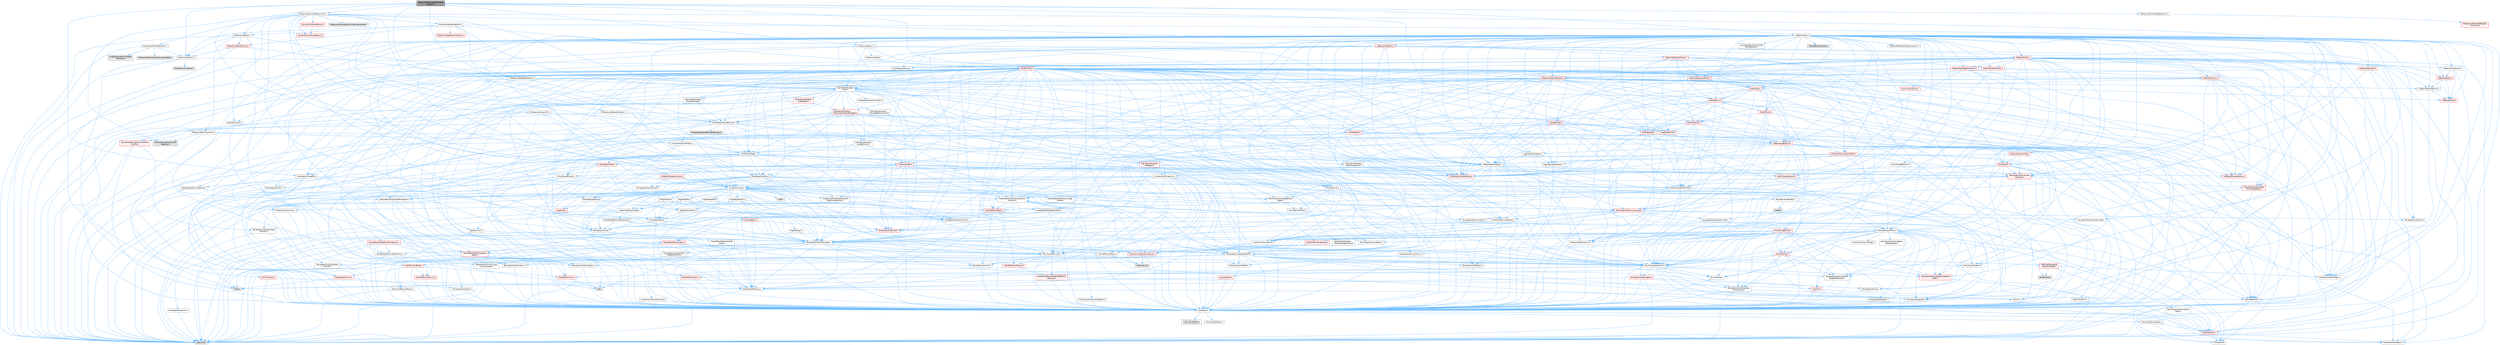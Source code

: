 digraph "MetasoundFrontendDataTypeRegistry.h"
{
 // INTERACTIVE_SVG=YES
 // LATEX_PDF_SIZE
  bgcolor="transparent";
  edge [fontname=Helvetica,fontsize=10,labelfontname=Helvetica,labelfontsize=10];
  node [fontname=Helvetica,fontsize=10,shape=box,height=0.2,width=0.4];
  Node1 [id="Node000001",label="MetasoundFrontendDataType\lRegistry.h",height=0.2,width=0.4,color="gray40", fillcolor="grey60", style="filled", fontcolor="black",tooltip=" "];
  Node1 -> Node2 [id="edge1_Node000001_Node000002",color="steelblue1",style="solid",tooltip=" "];
  Node2 [id="Node000002",label="Containers/Array.h",height=0.2,width=0.4,color="grey40", fillcolor="white", style="filled",URL="$df/dd0/Array_8h.html",tooltip=" "];
  Node2 -> Node3 [id="edge2_Node000002_Node000003",color="steelblue1",style="solid",tooltip=" "];
  Node3 [id="Node000003",label="CoreTypes.h",height=0.2,width=0.4,color="grey40", fillcolor="white", style="filled",URL="$dc/dec/CoreTypes_8h.html",tooltip=" "];
  Node3 -> Node4 [id="edge3_Node000003_Node000004",color="steelblue1",style="solid",tooltip=" "];
  Node4 [id="Node000004",label="HAL/Platform.h",height=0.2,width=0.4,color="red", fillcolor="#FFF0F0", style="filled",URL="$d9/dd0/Platform_8h.html",tooltip=" "];
  Node4 -> Node5 [id="edge4_Node000004_Node000005",color="steelblue1",style="solid",tooltip=" "];
  Node5 [id="Node000005",label="Misc/Build.h",height=0.2,width=0.4,color="grey40", fillcolor="white", style="filled",URL="$d3/dbb/Build_8h.html",tooltip=" "];
  Node4 -> Node7 [id="edge5_Node000004_Node000007",color="steelblue1",style="solid",tooltip=" "];
  Node7 [id="Node000007",label="type_traits",height=0.2,width=0.4,color="grey60", fillcolor="#E0E0E0", style="filled",tooltip=" "];
  Node4 -> Node8 [id="edge6_Node000004_Node000008",color="steelblue1",style="solid",tooltip=" "];
  Node8 [id="Node000008",label="PreprocessorHelpers.h",height=0.2,width=0.4,color="grey40", fillcolor="white", style="filled",URL="$db/ddb/PreprocessorHelpers_8h.html",tooltip=" "];
  Node3 -> Node14 [id="edge7_Node000003_Node000014",color="steelblue1",style="solid",tooltip=" "];
  Node14 [id="Node000014",label="ProfilingDebugging\l/UMemoryDefines.h",height=0.2,width=0.4,color="grey40", fillcolor="white", style="filled",URL="$d2/da2/UMemoryDefines_8h.html",tooltip=" "];
  Node3 -> Node15 [id="edge8_Node000003_Node000015",color="steelblue1",style="solid",tooltip=" "];
  Node15 [id="Node000015",label="Misc/CoreMiscDefines.h",height=0.2,width=0.4,color="grey40", fillcolor="white", style="filled",URL="$da/d38/CoreMiscDefines_8h.html",tooltip=" "];
  Node15 -> Node4 [id="edge9_Node000015_Node000004",color="steelblue1",style="solid",tooltip=" "];
  Node15 -> Node8 [id="edge10_Node000015_Node000008",color="steelblue1",style="solid",tooltip=" "];
  Node3 -> Node16 [id="edge11_Node000003_Node000016",color="steelblue1",style="solid",tooltip=" "];
  Node16 [id="Node000016",label="Misc/CoreDefines.h",height=0.2,width=0.4,color="grey40", fillcolor="white", style="filled",URL="$d3/dd2/CoreDefines_8h.html",tooltip=" "];
  Node2 -> Node17 [id="edge12_Node000002_Node000017",color="steelblue1",style="solid",tooltip=" "];
  Node17 [id="Node000017",label="Misc/AssertionMacros.h",height=0.2,width=0.4,color="grey40", fillcolor="white", style="filled",URL="$d0/dfa/AssertionMacros_8h.html",tooltip=" "];
  Node17 -> Node3 [id="edge13_Node000017_Node000003",color="steelblue1",style="solid",tooltip=" "];
  Node17 -> Node4 [id="edge14_Node000017_Node000004",color="steelblue1",style="solid",tooltip=" "];
  Node17 -> Node18 [id="edge15_Node000017_Node000018",color="steelblue1",style="solid",tooltip=" "];
  Node18 [id="Node000018",label="HAL/PlatformMisc.h",height=0.2,width=0.4,color="red", fillcolor="#FFF0F0", style="filled",URL="$d0/df5/PlatformMisc_8h.html",tooltip=" "];
  Node18 -> Node3 [id="edge16_Node000018_Node000003",color="steelblue1",style="solid",tooltip=" "];
  Node17 -> Node8 [id="edge17_Node000017_Node000008",color="steelblue1",style="solid",tooltip=" "];
  Node17 -> Node54 [id="edge18_Node000017_Node000054",color="steelblue1",style="solid",tooltip=" "];
  Node54 [id="Node000054",label="Templates/EnableIf.h",height=0.2,width=0.4,color="grey40", fillcolor="white", style="filled",URL="$d7/d60/EnableIf_8h.html",tooltip=" "];
  Node54 -> Node3 [id="edge19_Node000054_Node000003",color="steelblue1",style="solid",tooltip=" "];
  Node17 -> Node55 [id="edge20_Node000017_Node000055",color="steelblue1",style="solid",tooltip=" "];
  Node55 [id="Node000055",label="Templates/IsArrayOrRefOf\lTypeByPredicate.h",height=0.2,width=0.4,color="grey40", fillcolor="white", style="filled",URL="$d6/da1/IsArrayOrRefOfTypeByPredicate_8h.html",tooltip=" "];
  Node55 -> Node3 [id="edge21_Node000055_Node000003",color="steelblue1",style="solid",tooltip=" "];
  Node17 -> Node56 [id="edge22_Node000017_Node000056",color="steelblue1",style="solid",tooltip=" "];
  Node56 [id="Node000056",label="Templates/IsValidVariadic\lFunctionArg.h",height=0.2,width=0.4,color="grey40", fillcolor="white", style="filled",URL="$d0/dc8/IsValidVariadicFunctionArg_8h.html",tooltip=" "];
  Node56 -> Node3 [id="edge23_Node000056_Node000003",color="steelblue1",style="solid",tooltip=" "];
  Node56 -> Node57 [id="edge24_Node000056_Node000057",color="steelblue1",style="solid",tooltip=" "];
  Node57 [id="Node000057",label="IsEnum.h",height=0.2,width=0.4,color="grey40", fillcolor="white", style="filled",URL="$d4/de5/IsEnum_8h.html",tooltip=" "];
  Node56 -> Node7 [id="edge25_Node000056_Node000007",color="steelblue1",style="solid",tooltip=" "];
  Node17 -> Node58 [id="edge26_Node000017_Node000058",color="steelblue1",style="solid",tooltip=" "];
  Node58 [id="Node000058",label="Traits/IsCharEncodingCompatible\lWith.h",height=0.2,width=0.4,color="red", fillcolor="#FFF0F0", style="filled",URL="$df/dd1/IsCharEncodingCompatibleWith_8h.html",tooltip=" "];
  Node58 -> Node7 [id="edge27_Node000058_Node000007",color="steelblue1",style="solid",tooltip=" "];
  Node17 -> Node60 [id="edge28_Node000017_Node000060",color="steelblue1",style="solid",tooltip=" "];
  Node60 [id="Node000060",label="Misc/VarArgs.h",height=0.2,width=0.4,color="grey40", fillcolor="white", style="filled",URL="$d5/d6f/VarArgs_8h.html",tooltip=" "];
  Node60 -> Node3 [id="edge29_Node000060_Node000003",color="steelblue1",style="solid",tooltip=" "];
  Node17 -> Node61 [id="edge30_Node000017_Node000061",color="steelblue1",style="solid",tooltip=" "];
  Node61 [id="Node000061",label="String/FormatStringSan.h",height=0.2,width=0.4,color="red", fillcolor="#FFF0F0", style="filled",URL="$d3/d8b/FormatStringSan_8h.html",tooltip=" "];
  Node61 -> Node7 [id="edge31_Node000061_Node000007",color="steelblue1",style="solid",tooltip=" "];
  Node61 -> Node3 [id="edge32_Node000061_Node000003",color="steelblue1",style="solid",tooltip=" "];
  Node61 -> Node62 [id="edge33_Node000061_Node000062",color="steelblue1",style="solid",tooltip=" "];
  Node62 [id="Node000062",label="Templates/Requires.h",height=0.2,width=0.4,color="grey40", fillcolor="white", style="filled",URL="$dc/d96/Requires_8h.html",tooltip=" "];
  Node62 -> Node54 [id="edge34_Node000062_Node000054",color="steelblue1",style="solid",tooltip=" "];
  Node62 -> Node7 [id="edge35_Node000062_Node000007",color="steelblue1",style="solid",tooltip=" "];
  Node61 -> Node63 [id="edge36_Node000061_Node000063",color="steelblue1",style="solid",tooltip=" "];
  Node63 [id="Node000063",label="Templates/Identity.h",height=0.2,width=0.4,color="grey40", fillcolor="white", style="filled",URL="$d0/dd5/Identity_8h.html",tooltip=" "];
  Node61 -> Node56 [id="edge37_Node000061_Node000056",color="steelblue1",style="solid",tooltip=" "];
  Node17 -> Node67 [id="edge38_Node000017_Node000067",color="steelblue1",style="solid",tooltip=" "];
  Node67 [id="Node000067",label="atomic",height=0.2,width=0.4,color="grey60", fillcolor="#E0E0E0", style="filled",tooltip=" "];
  Node2 -> Node68 [id="edge39_Node000002_Node000068",color="steelblue1",style="solid",tooltip=" "];
  Node68 [id="Node000068",label="Misc/IntrusiveUnsetOptional\lState.h",height=0.2,width=0.4,color="grey40", fillcolor="white", style="filled",URL="$d2/d0a/IntrusiveUnsetOptionalState_8h.html",tooltip=" "];
  Node68 -> Node69 [id="edge40_Node000068_Node000069",color="steelblue1",style="solid",tooltip=" "];
  Node69 [id="Node000069",label="Misc/OptionalFwd.h",height=0.2,width=0.4,color="grey40", fillcolor="white", style="filled",URL="$dc/d50/OptionalFwd_8h.html",tooltip=" "];
  Node2 -> Node70 [id="edge41_Node000002_Node000070",color="steelblue1",style="solid",tooltip=" "];
  Node70 [id="Node000070",label="Misc/ReverseIterate.h",height=0.2,width=0.4,color="grey40", fillcolor="white", style="filled",URL="$db/de3/ReverseIterate_8h.html",tooltip=" "];
  Node70 -> Node4 [id="edge42_Node000070_Node000004",color="steelblue1",style="solid",tooltip=" "];
  Node70 -> Node71 [id="edge43_Node000070_Node000071",color="steelblue1",style="solid",tooltip=" "];
  Node71 [id="Node000071",label="iterator",height=0.2,width=0.4,color="grey60", fillcolor="#E0E0E0", style="filled",tooltip=" "];
  Node2 -> Node72 [id="edge44_Node000002_Node000072",color="steelblue1",style="solid",tooltip=" "];
  Node72 [id="Node000072",label="HAL/UnrealMemory.h",height=0.2,width=0.4,color="grey40", fillcolor="white", style="filled",URL="$d9/d96/UnrealMemory_8h.html",tooltip=" "];
  Node72 -> Node3 [id="edge45_Node000072_Node000003",color="steelblue1",style="solid",tooltip=" "];
  Node72 -> Node73 [id="edge46_Node000072_Node000073",color="steelblue1",style="solid",tooltip=" "];
  Node73 [id="Node000073",label="GenericPlatform/GenericPlatform\lMemory.h",height=0.2,width=0.4,color="red", fillcolor="#FFF0F0", style="filled",URL="$dd/d22/GenericPlatformMemory_8h.html",tooltip=" "];
  Node73 -> Node25 [id="edge47_Node000073_Node000025",color="steelblue1",style="solid",tooltip=" "];
  Node25 [id="Node000025",label="CoreFwd.h",height=0.2,width=0.4,color="red", fillcolor="#FFF0F0", style="filled",URL="$d1/d1e/CoreFwd_8h.html",tooltip=" "];
  Node25 -> Node3 [id="edge48_Node000025_Node000003",color="steelblue1",style="solid",tooltip=" "];
  Node25 -> Node27 [id="edge49_Node000025_Node000027",color="steelblue1",style="solid",tooltip=" "];
  Node27 [id="Node000027",label="Math/MathFwd.h",height=0.2,width=0.4,color="grey40", fillcolor="white", style="filled",URL="$d2/d10/MathFwd_8h.html",tooltip=" "];
  Node27 -> Node4 [id="edge50_Node000027_Node000004",color="steelblue1",style="solid",tooltip=" "];
  Node73 -> Node3 [id="edge51_Node000073_Node000003",color="steelblue1",style="solid",tooltip=" "];
  Node72 -> Node76 [id="edge52_Node000072_Node000076",color="steelblue1",style="solid",tooltip=" "];
  Node76 [id="Node000076",label="HAL/MemoryBase.h",height=0.2,width=0.4,color="red", fillcolor="#FFF0F0", style="filled",URL="$d6/d9f/MemoryBase_8h.html",tooltip=" "];
  Node76 -> Node3 [id="edge53_Node000076_Node000003",color="steelblue1",style="solid",tooltip=" "];
  Node76 -> Node47 [id="edge54_Node000076_Node000047",color="steelblue1",style="solid",tooltip=" "];
  Node47 [id="Node000047",label="HAL/PlatformAtomics.h",height=0.2,width=0.4,color="red", fillcolor="#FFF0F0", style="filled",URL="$d3/d36/PlatformAtomics_8h.html",tooltip=" "];
  Node47 -> Node3 [id="edge55_Node000047_Node000003",color="steelblue1",style="solid",tooltip=" "];
  Node76 -> Node30 [id="edge56_Node000076_Node000030",color="steelblue1",style="solid",tooltip=" "];
  Node30 [id="Node000030",label="HAL/PlatformCrt.h",height=0.2,width=0.4,color="red", fillcolor="#FFF0F0", style="filled",URL="$d8/d75/PlatformCrt_8h.html",tooltip=" "];
  Node30 -> Node31 [id="edge57_Node000030_Node000031",color="steelblue1",style="solid",tooltip=" "];
  Node31 [id="Node000031",label="new",height=0.2,width=0.4,color="grey60", fillcolor="#E0E0E0", style="filled",tooltip=" "];
  Node76 -> Node80 [id="edge58_Node000076_Node000080",color="steelblue1",style="solid",tooltip=" "];
  Node80 [id="Node000080",label="Templates/Atomic.h",height=0.2,width=0.4,color="red", fillcolor="#FFF0F0", style="filled",URL="$d3/d91/Atomic_8h.html",tooltip=" "];
  Node80 -> Node83 [id="edge59_Node000080_Node000083",color="steelblue1",style="solid",tooltip=" "];
  Node83 [id="Node000083",label="Templates/IsIntegral.h",height=0.2,width=0.4,color="grey40", fillcolor="white", style="filled",URL="$da/d64/IsIntegral_8h.html",tooltip=" "];
  Node83 -> Node3 [id="edge60_Node000083_Node000003",color="steelblue1",style="solid",tooltip=" "];
  Node80 -> Node67 [id="edge61_Node000080_Node000067",color="steelblue1",style="solid",tooltip=" "];
  Node72 -> Node89 [id="edge62_Node000072_Node000089",color="steelblue1",style="solid",tooltip=" "];
  Node89 [id="Node000089",label="HAL/PlatformMemory.h",height=0.2,width=0.4,color="red", fillcolor="#FFF0F0", style="filled",URL="$de/d68/PlatformMemory_8h.html",tooltip=" "];
  Node89 -> Node3 [id="edge63_Node000089_Node000003",color="steelblue1",style="solid",tooltip=" "];
  Node89 -> Node73 [id="edge64_Node000089_Node000073",color="steelblue1",style="solid",tooltip=" "];
  Node72 -> Node91 [id="edge65_Node000072_Node000091",color="steelblue1",style="solid",tooltip=" "];
  Node91 [id="Node000091",label="ProfilingDebugging\l/MemoryTrace.h",height=0.2,width=0.4,color="red", fillcolor="#FFF0F0", style="filled",URL="$da/dd7/MemoryTrace_8h.html",tooltip=" "];
  Node91 -> Node4 [id="edge66_Node000091_Node000004",color="steelblue1",style="solid",tooltip=" "];
  Node91 -> Node42 [id="edge67_Node000091_Node000042",color="steelblue1",style="solid",tooltip=" "];
  Node42 [id="Node000042",label="Misc/EnumClassFlags.h",height=0.2,width=0.4,color="grey40", fillcolor="white", style="filled",URL="$d8/de7/EnumClassFlags_8h.html",tooltip=" "];
  Node91 -> Node53 [id="edge68_Node000091_Node000053",color="steelblue1",style="solid",tooltip=" "];
  Node53 [id="Node000053",label="Trace/Trace.h",height=0.2,width=0.4,color="grey60", fillcolor="#E0E0E0", style="filled",tooltip=" "];
  Node72 -> Node92 [id="edge69_Node000072_Node000092",color="steelblue1",style="solid",tooltip=" "];
  Node92 [id="Node000092",label="Templates/IsPointer.h",height=0.2,width=0.4,color="grey40", fillcolor="white", style="filled",URL="$d7/d05/IsPointer_8h.html",tooltip=" "];
  Node92 -> Node3 [id="edge70_Node000092_Node000003",color="steelblue1",style="solid",tooltip=" "];
  Node2 -> Node93 [id="edge71_Node000002_Node000093",color="steelblue1",style="solid",tooltip=" "];
  Node93 [id="Node000093",label="Templates/UnrealTypeTraits.h",height=0.2,width=0.4,color="grey40", fillcolor="white", style="filled",URL="$d2/d2d/UnrealTypeTraits_8h.html",tooltip=" "];
  Node93 -> Node3 [id="edge72_Node000093_Node000003",color="steelblue1",style="solid",tooltip=" "];
  Node93 -> Node92 [id="edge73_Node000093_Node000092",color="steelblue1",style="solid",tooltip=" "];
  Node93 -> Node17 [id="edge74_Node000093_Node000017",color="steelblue1",style="solid",tooltip=" "];
  Node93 -> Node85 [id="edge75_Node000093_Node000085",color="steelblue1",style="solid",tooltip=" "];
  Node85 [id="Node000085",label="Templates/AndOrNot.h",height=0.2,width=0.4,color="grey40", fillcolor="white", style="filled",URL="$db/d0a/AndOrNot_8h.html",tooltip=" "];
  Node85 -> Node3 [id="edge76_Node000085_Node000003",color="steelblue1",style="solid",tooltip=" "];
  Node93 -> Node54 [id="edge77_Node000093_Node000054",color="steelblue1",style="solid",tooltip=" "];
  Node93 -> Node94 [id="edge78_Node000093_Node000094",color="steelblue1",style="solid",tooltip=" "];
  Node94 [id="Node000094",label="Templates/IsArithmetic.h",height=0.2,width=0.4,color="grey40", fillcolor="white", style="filled",URL="$d2/d5d/IsArithmetic_8h.html",tooltip=" "];
  Node94 -> Node3 [id="edge79_Node000094_Node000003",color="steelblue1",style="solid",tooltip=" "];
  Node93 -> Node57 [id="edge80_Node000093_Node000057",color="steelblue1",style="solid",tooltip=" "];
  Node93 -> Node95 [id="edge81_Node000093_Node000095",color="steelblue1",style="solid",tooltip=" "];
  Node95 [id="Node000095",label="Templates/Models.h",height=0.2,width=0.4,color="grey40", fillcolor="white", style="filled",URL="$d3/d0c/Models_8h.html",tooltip=" "];
  Node95 -> Node63 [id="edge82_Node000095_Node000063",color="steelblue1",style="solid",tooltip=" "];
  Node93 -> Node96 [id="edge83_Node000093_Node000096",color="steelblue1",style="solid",tooltip=" "];
  Node96 [id="Node000096",label="Templates/IsPODType.h",height=0.2,width=0.4,color="grey40", fillcolor="white", style="filled",URL="$d7/db1/IsPODType_8h.html",tooltip=" "];
  Node96 -> Node3 [id="edge84_Node000096_Node000003",color="steelblue1",style="solid",tooltip=" "];
  Node93 -> Node97 [id="edge85_Node000093_Node000097",color="steelblue1",style="solid",tooltip=" "];
  Node97 [id="Node000097",label="Templates/IsUECoreType.h",height=0.2,width=0.4,color="grey40", fillcolor="white", style="filled",URL="$d1/db8/IsUECoreType_8h.html",tooltip=" "];
  Node97 -> Node3 [id="edge86_Node000097_Node000003",color="steelblue1",style="solid",tooltip=" "];
  Node97 -> Node7 [id="edge87_Node000097_Node000007",color="steelblue1",style="solid",tooltip=" "];
  Node93 -> Node86 [id="edge88_Node000093_Node000086",color="steelblue1",style="solid",tooltip=" "];
  Node86 [id="Node000086",label="Templates/IsTriviallyCopy\lConstructible.h",height=0.2,width=0.4,color="grey40", fillcolor="white", style="filled",URL="$d3/d78/IsTriviallyCopyConstructible_8h.html",tooltip=" "];
  Node86 -> Node3 [id="edge89_Node000086_Node000003",color="steelblue1",style="solid",tooltip=" "];
  Node86 -> Node7 [id="edge90_Node000086_Node000007",color="steelblue1",style="solid",tooltip=" "];
  Node2 -> Node98 [id="edge91_Node000002_Node000098",color="steelblue1",style="solid",tooltip=" "];
  Node98 [id="Node000098",label="Templates/UnrealTemplate.h",height=0.2,width=0.4,color="grey40", fillcolor="white", style="filled",URL="$d4/d24/UnrealTemplate_8h.html",tooltip=" "];
  Node98 -> Node3 [id="edge92_Node000098_Node000003",color="steelblue1",style="solid",tooltip=" "];
  Node98 -> Node92 [id="edge93_Node000098_Node000092",color="steelblue1",style="solid",tooltip=" "];
  Node98 -> Node72 [id="edge94_Node000098_Node000072",color="steelblue1",style="solid",tooltip=" "];
  Node98 -> Node99 [id="edge95_Node000098_Node000099",color="steelblue1",style="solid",tooltip=" "];
  Node99 [id="Node000099",label="Templates/CopyQualifiers\lAndRefsFromTo.h",height=0.2,width=0.4,color="grey40", fillcolor="white", style="filled",URL="$d3/db3/CopyQualifiersAndRefsFromTo_8h.html",tooltip=" "];
  Node99 -> Node100 [id="edge96_Node000099_Node000100",color="steelblue1",style="solid",tooltip=" "];
  Node100 [id="Node000100",label="Templates/CopyQualifiers\lFromTo.h",height=0.2,width=0.4,color="grey40", fillcolor="white", style="filled",URL="$d5/db4/CopyQualifiersFromTo_8h.html",tooltip=" "];
  Node98 -> Node93 [id="edge97_Node000098_Node000093",color="steelblue1",style="solid",tooltip=" "];
  Node98 -> Node101 [id="edge98_Node000098_Node000101",color="steelblue1",style="solid",tooltip=" "];
  Node101 [id="Node000101",label="Templates/RemoveReference.h",height=0.2,width=0.4,color="grey40", fillcolor="white", style="filled",URL="$da/dbe/RemoveReference_8h.html",tooltip=" "];
  Node101 -> Node3 [id="edge99_Node000101_Node000003",color="steelblue1",style="solid",tooltip=" "];
  Node98 -> Node62 [id="edge100_Node000098_Node000062",color="steelblue1",style="solid",tooltip=" "];
  Node98 -> Node102 [id="edge101_Node000098_Node000102",color="steelblue1",style="solid",tooltip=" "];
  Node102 [id="Node000102",label="Templates/TypeCompatible\lBytes.h",height=0.2,width=0.4,color="red", fillcolor="#FFF0F0", style="filled",URL="$df/d0a/TypeCompatibleBytes_8h.html",tooltip=" "];
  Node102 -> Node3 [id="edge102_Node000102_Node000003",color="steelblue1",style="solid",tooltip=" "];
  Node102 -> Node31 [id="edge103_Node000102_Node000031",color="steelblue1",style="solid",tooltip=" "];
  Node102 -> Node7 [id="edge104_Node000102_Node000007",color="steelblue1",style="solid",tooltip=" "];
  Node98 -> Node63 [id="edge105_Node000098_Node000063",color="steelblue1",style="solid",tooltip=" "];
  Node98 -> Node23 [id="edge106_Node000098_Node000023",color="steelblue1",style="solid",tooltip=" "];
  Node23 [id="Node000023",label="Traits/IsContiguousContainer.h",height=0.2,width=0.4,color="red", fillcolor="#FFF0F0", style="filled",URL="$d5/d3c/IsContiguousContainer_8h.html",tooltip=" "];
  Node23 -> Node3 [id="edge107_Node000023_Node000003",color="steelblue1",style="solid",tooltip=" "];
  Node23 -> Node22 [id="edge108_Node000023_Node000022",color="steelblue1",style="solid",tooltip=" "];
  Node22 [id="Node000022",label="initializer_list",height=0.2,width=0.4,color="grey60", fillcolor="#E0E0E0", style="filled",tooltip=" "];
  Node98 -> Node103 [id="edge109_Node000098_Node000103",color="steelblue1",style="solid",tooltip=" "];
  Node103 [id="Node000103",label="Traits/UseBitwiseSwap.h",height=0.2,width=0.4,color="grey40", fillcolor="white", style="filled",URL="$db/df3/UseBitwiseSwap_8h.html",tooltip=" "];
  Node103 -> Node3 [id="edge110_Node000103_Node000003",color="steelblue1",style="solid",tooltip=" "];
  Node103 -> Node7 [id="edge111_Node000103_Node000007",color="steelblue1",style="solid",tooltip=" "];
  Node98 -> Node7 [id="edge112_Node000098_Node000007",color="steelblue1",style="solid",tooltip=" "];
  Node2 -> Node104 [id="edge113_Node000002_Node000104",color="steelblue1",style="solid",tooltip=" "];
  Node104 [id="Node000104",label="Containers/AllowShrinking.h",height=0.2,width=0.4,color="grey40", fillcolor="white", style="filled",URL="$d7/d1a/AllowShrinking_8h.html",tooltip=" "];
  Node104 -> Node3 [id="edge114_Node000104_Node000003",color="steelblue1",style="solid",tooltip=" "];
  Node2 -> Node105 [id="edge115_Node000002_Node000105",color="steelblue1",style="solid",tooltip=" "];
  Node105 [id="Node000105",label="Containers/ContainerAllocation\lPolicies.h",height=0.2,width=0.4,color="grey40", fillcolor="white", style="filled",URL="$d7/dff/ContainerAllocationPolicies_8h.html",tooltip=" "];
  Node105 -> Node3 [id="edge116_Node000105_Node000003",color="steelblue1",style="solid",tooltip=" "];
  Node105 -> Node106 [id="edge117_Node000105_Node000106",color="steelblue1",style="solid",tooltip=" "];
  Node106 [id="Node000106",label="Containers/ContainerHelpers.h",height=0.2,width=0.4,color="grey40", fillcolor="white", style="filled",URL="$d7/d33/ContainerHelpers_8h.html",tooltip=" "];
  Node106 -> Node3 [id="edge118_Node000106_Node000003",color="steelblue1",style="solid",tooltip=" "];
  Node105 -> Node105 [id="edge119_Node000105_Node000105",color="steelblue1",style="solid",tooltip=" "];
  Node105 -> Node107 [id="edge120_Node000105_Node000107",color="steelblue1",style="solid",tooltip=" "];
  Node107 [id="Node000107",label="HAL/PlatformMath.h",height=0.2,width=0.4,color="red", fillcolor="#FFF0F0", style="filled",URL="$dc/d53/PlatformMath_8h.html",tooltip=" "];
  Node107 -> Node3 [id="edge121_Node000107_Node000003",color="steelblue1",style="solid",tooltip=" "];
  Node105 -> Node72 [id="edge122_Node000105_Node000072",color="steelblue1",style="solid",tooltip=" "];
  Node105 -> Node40 [id="edge123_Node000105_Node000040",color="steelblue1",style="solid",tooltip=" "];
  Node40 [id="Node000040",label="Math/NumericLimits.h",height=0.2,width=0.4,color="grey40", fillcolor="white", style="filled",URL="$df/d1b/NumericLimits_8h.html",tooltip=" "];
  Node40 -> Node3 [id="edge124_Node000040_Node000003",color="steelblue1",style="solid",tooltip=" "];
  Node105 -> Node17 [id="edge125_Node000105_Node000017",color="steelblue1",style="solid",tooltip=" "];
  Node105 -> Node115 [id="edge126_Node000105_Node000115",color="steelblue1",style="solid",tooltip=" "];
  Node115 [id="Node000115",label="Templates/IsPolymorphic.h",height=0.2,width=0.4,color="grey40", fillcolor="white", style="filled",URL="$dc/d20/IsPolymorphic_8h.html",tooltip=" "];
  Node105 -> Node116 [id="edge127_Node000105_Node000116",color="steelblue1",style="solid",tooltip=" "];
  Node116 [id="Node000116",label="Templates/MemoryOps.h",height=0.2,width=0.4,color="red", fillcolor="#FFF0F0", style="filled",URL="$db/dea/MemoryOps_8h.html",tooltip=" "];
  Node116 -> Node3 [id="edge128_Node000116_Node000003",color="steelblue1",style="solid",tooltip=" "];
  Node116 -> Node72 [id="edge129_Node000116_Node000072",color="steelblue1",style="solid",tooltip=" "];
  Node116 -> Node86 [id="edge130_Node000116_Node000086",color="steelblue1",style="solid",tooltip=" "];
  Node116 -> Node62 [id="edge131_Node000116_Node000062",color="steelblue1",style="solid",tooltip=" "];
  Node116 -> Node93 [id="edge132_Node000116_Node000093",color="steelblue1",style="solid",tooltip=" "];
  Node116 -> Node103 [id="edge133_Node000116_Node000103",color="steelblue1",style="solid",tooltip=" "];
  Node116 -> Node31 [id="edge134_Node000116_Node000031",color="steelblue1",style="solid",tooltip=" "];
  Node116 -> Node7 [id="edge135_Node000116_Node000007",color="steelblue1",style="solid",tooltip=" "];
  Node105 -> Node102 [id="edge136_Node000105_Node000102",color="steelblue1",style="solid",tooltip=" "];
  Node105 -> Node7 [id="edge137_Node000105_Node000007",color="steelblue1",style="solid",tooltip=" "];
  Node2 -> Node117 [id="edge138_Node000002_Node000117",color="steelblue1",style="solid",tooltip=" "];
  Node117 [id="Node000117",label="Containers/ContainerElement\lTypeCompatibility.h",height=0.2,width=0.4,color="grey40", fillcolor="white", style="filled",URL="$df/ddf/ContainerElementTypeCompatibility_8h.html",tooltip=" "];
  Node117 -> Node3 [id="edge139_Node000117_Node000003",color="steelblue1",style="solid",tooltip=" "];
  Node117 -> Node93 [id="edge140_Node000117_Node000093",color="steelblue1",style="solid",tooltip=" "];
  Node2 -> Node118 [id="edge141_Node000002_Node000118",color="steelblue1",style="solid",tooltip=" "];
  Node118 [id="Node000118",label="Serialization/Archive.h",height=0.2,width=0.4,color="grey40", fillcolor="white", style="filled",URL="$d7/d3b/Archive_8h.html",tooltip=" "];
  Node118 -> Node25 [id="edge142_Node000118_Node000025",color="steelblue1",style="solid",tooltip=" "];
  Node118 -> Node3 [id="edge143_Node000118_Node000003",color="steelblue1",style="solid",tooltip=" "];
  Node118 -> Node119 [id="edge144_Node000118_Node000119",color="steelblue1",style="solid",tooltip=" "];
  Node119 [id="Node000119",label="HAL/PlatformProperties.h",height=0.2,width=0.4,color="red", fillcolor="#FFF0F0", style="filled",URL="$d9/db0/PlatformProperties_8h.html",tooltip=" "];
  Node119 -> Node3 [id="edge145_Node000119_Node000003",color="steelblue1",style="solid",tooltip=" "];
  Node118 -> Node122 [id="edge146_Node000118_Node000122",color="steelblue1",style="solid",tooltip=" "];
  Node122 [id="Node000122",label="Internationalization\l/TextNamespaceFwd.h",height=0.2,width=0.4,color="grey40", fillcolor="white", style="filled",URL="$d8/d97/TextNamespaceFwd_8h.html",tooltip=" "];
  Node122 -> Node3 [id="edge147_Node000122_Node000003",color="steelblue1",style="solid",tooltip=" "];
  Node118 -> Node27 [id="edge148_Node000118_Node000027",color="steelblue1",style="solid",tooltip=" "];
  Node118 -> Node17 [id="edge149_Node000118_Node000017",color="steelblue1",style="solid",tooltip=" "];
  Node118 -> Node5 [id="edge150_Node000118_Node000005",color="steelblue1",style="solid",tooltip=" "];
  Node118 -> Node41 [id="edge151_Node000118_Node000041",color="steelblue1",style="solid",tooltip=" "];
  Node41 [id="Node000041",label="Misc/CompressionFlags.h",height=0.2,width=0.4,color="grey40", fillcolor="white", style="filled",URL="$d9/d76/CompressionFlags_8h.html",tooltip=" "];
  Node118 -> Node123 [id="edge152_Node000118_Node000123",color="steelblue1",style="solid",tooltip=" "];
  Node123 [id="Node000123",label="Misc/EngineVersionBase.h",height=0.2,width=0.4,color="grey40", fillcolor="white", style="filled",URL="$d5/d2b/EngineVersionBase_8h.html",tooltip=" "];
  Node123 -> Node3 [id="edge153_Node000123_Node000003",color="steelblue1",style="solid",tooltip=" "];
  Node118 -> Node60 [id="edge154_Node000118_Node000060",color="steelblue1",style="solid",tooltip=" "];
  Node118 -> Node124 [id="edge155_Node000118_Node000124",color="steelblue1",style="solid",tooltip=" "];
  Node124 [id="Node000124",label="Serialization/ArchiveCook\lData.h",height=0.2,width=0.4,color="grey40", fillcolor="white", style="filled",URL="$dc/db6/ArchiveCookData_8h.html",tooltip=" "];
  Node124 -> Node4 [id="edge156_Node000124_Node000004",color="steelblue1",style="solid",tooltip=" "];
  Node118 -> Node125 [id="edge157_Node000118_Node000125",color="steelblue1",style="solid",tooltip=" "];
  Node125 [id="Node000125",label="Serialization/ArchiveSave\lPackageData.h",height=0.2,width=0.4,color="grey40", fillcolor="white", style="filled",URL="$d1/d37/ArchiveSavePackageData_8h.html",tooltip=" "];
  Node118 -> Node54 [id="edge158_Node000118_Node000054",color="steelblue1",style="solid",tooltip=" "];
  Node118 -> Node55 [id="edge159_Node000118_Node000055",color="steelblue1",style="solid",tooltip=" "];
  Node118 -> Node126 [id="edge160_Node000118_Node000126",color="steelblue1",style="solid",tooltip=" "];
  Node126 [id="Node000126",label="Templates/IsEnumClass.h",height=0.2,width=0.4,color="grey40", fillcolor="white", style="filled",URL="$d7/d15/IsEnumClass_8h.html",tooltip=" "];
  Node126 -> Node3 [id="edge161_Node000126_Node000003",color="steelblue1",style="solid",tooltip=" "];
  Node126 -> Node85 [id="edge162_Node000126_Node000085",color="steelblue1",style="solid",tooltip=" "];
  Node118 -> Node112 [id="edge163_Node000118_Node000112",color="steelblue1",style="solid",tooltip=" "];
  Node112 [id="Node000112",label="Templates/IsSigned.h",height=0.2,width=0.4,color="grey40", fillcolor="white", style="filled",URL="$d8/dd8/IsSigned_8h.html",tooltip=" "];
  Node112 -> Node3 [id="edge164_Node000112_Node000003",color="steelblue1",style="solid",tooltip=" "];
  Node118 -> Node56 [id="edge165_Node000118_Node000056",color="steelblue1",style="solid",tooltip=" "];
  Node118 -> Node98 [id="edge166_Node000118_Node000098",color="steelblue1",style="solid",tooltip=" "];
  Node118 -> Node58 [id="edge167_Node000118_Node000058",color="steelblue1",style="solid",tooltip=" "];
  Node118 -> Node127 [id="edge168_Node000118_Node000127",color="steelblue1",style="solid",tooltip=" "];
  Node127 [id="Node000127",label="UObject/ObjectVersion.h",height=0.2,width=0.4,color="grey40", fillcolor="white", style="filled",URL="$da/d63/ObjectVersion_8h.html",tooltip=" "];
  Node127 -> Node3 [id="edge169_Node000127_Node000003",color="steelblue1",style="solid",tooltip=" "];
  Node2 -> Node128 [id="edge170_Node000002_Node000128",color="steelblue1",style="solid",tooltip=" "];
  Node128 [id="Node000128",label="Serialization/MemoryImage\lWriter.h",height=0.2,width=0.4,color="grey40", fillcolor="white", style="filled",URL="$d0/d08/MemoryImageWriter_8h.html",tooltip=" "];
  Node128 -> Node3 [id="edge171_Node000128_Node000003",color="steelblue1",style="solid",tooltip=" "];
  Node128 -> Node129 [id="edge172_Node000128_Node000129",color="steelblue1",style="solid",tooltip=" "];
  Node129 [id="Node000129",label="Serialization/MemoryLayout.h",height=0.2,width=0.4,color="red", fillcolor="#FFF0F0", style="filled",URL="$d7/d66/MemoryLayout_8h.html",tooltip=" "];
  Node129 -> Node130 [id="edge173_Node000129_Node000130",color="steelblue1",style="solid",tooltip=" "];
  Node130 [id="Node000130",label="Concepts/StaticClassProvider.h",height=0.2,width=0.4,color="grey40", fillcolor="white", style="filled",URL="$dd/d83/StaticClassProvider_8h.html",tooltip=" "];
  Node129 -> Node131 [id="edge174_Node000129_Node000131",color="steelblue1",style="solid",tooltip=" "];
  Node131 [id="Node000131",label="Concepts/StaticStructProvider.h",height=0.2,width=0.4,color="grey40", fillcolor="white", style="filled",URL="$d5/d77/StaticStructProvider_8h.html",tooltip=" "];
  Node129 -> Node132 [id="edge175_Node000129_Node000132",color="steelblue1",style="solid",tooltip=" "];
  Node132 [id="Node000132",label="Containers/EnumAsByte.h",height=0.2,width=0.4,color="grey40", fillcolor="white", style="filled",URL="$d6/d9a/EnumAsByte_8h.html",tooltip=" "];
  Node132 -> Node3 [id="edge176_Node000132_Node000003",color="steelblue1",style="solid",tooltip=" "];
  Node132 -> Node96 [id="edge177_Node000132_Node000096",color="steelblue1",style="solid",tooltip=" "];
  Node132 -> Node133 [id="edge178_Node000132_Node000133",color="steelblue1",style="solid",tooltip=" "];
  Node133 [id="Node000133",label="Templates/TypeHash.h",height=0.2,width=0.4,color="red", fillcolor="#FFF0F0", style="filled",URL="$d1/d62/TypeHash_8h.html",tooltip=" "];
  Node133 -> Node3 [id="edge179_Node000133_Node000003",color="steelblue1",style="solid",tooltip=" "];
  Node133 -> Node62 [id="edge180_Node000133_Node000062",color="steelblue1",style="solid",tooltip=" "];
  Node133 -> Node7 [id="edge181_Node000133_Node000007",color="steelblue1",style="solid",tooltip=" "];
  Node129 -> Node20 [id="edge182_Node000129_Node000020",color="steelblue1",style="solid",tooltip=" "];
  Node20 [id="Node000020",label="Containers/StringFwd.h",height=0.2,width=0.4,color="grey40", fillcolor="white", style="filled",URL="$df/d37/StringFwd_8h.html",tooltip=" "];
  Node20 -> Node3 [id="edge183_Node000020_Node000003",color="steelblue1",style="solid",tooltip=" "];
  Node20 -> Node21 [id="edge184_Node000020_Node000021",color="steelblue1",style="solid",tooltip=" "];
  Node21 [id="Node000021",label="Traits/ElementType.h",height=0.2,width=0.4,color="grey40", fillcolor="white", style="filled",URL="$d5/d4f/ElementType_8h.html",tooltip=" "];
  Node21 -> Node4 [id="edge185_Node000021_Node000004",color="steelblue1",style="solid",tooltip=" "];
  Node21 -> Node22 [id="edge186_Node000021_Node000022",color="steelblue1",style="solid",tooltip=" "];
  Node21 -> Node7 [id="edge187_Node000021_Node000007",color="steelblue1",style="solid",tooltip=" "];
  Node20 -> Node23 [id="edge188_Node000020_Node000023",color="steelblue1",style="solid",tooltip=" "];
  Node129 -> Node72 [id="edge189_Node000129_Node000072",color="steelblue1",style="solid",tooltip=" "];
  Node129 -> Node54 [id="edge190_Node000129_Node000054",color="steelblue1",style="solid",tooltip=" "];
  Node129 -> Node141 [id="edge191_Node000129_Node000141",color="steelblue1",style="solid",tooltip=" "];
  Node141 [id="Node000141",label="Templates/IsAbstract.h",height=0.2,width=0.4,color="grey40", fillcolor="white", style="filled",URL="$d8/db7/IsAbstract_8h.html",tooltip=" "];
  Node129 -> Node115 [id="edge192_Node000129_Node000115",color="steelblue1",style="solid",tooltip=" "];
  Node129 -> Node95 [id="edge193_Node000129_Node000095",color="steelblue1",style="solid",tooltip=" "];
  Node129 -> Node98 [id="edge194_Node000129_Node000098",color="steelblue1",style="solid",tooltip=" "];
  Node2 -> Node142 [id="edge195_Node000002_Node000142",color="steelblue1",style="solid",tooltip=" "];
  Node142 [id="Node000142",label="Algo/Heapify.h",height=0.2,width=0.4,color="grey40", fillcolor="white", style="filled",URL="$d0/d2a/Heapify_8h.html",tooltip=" "];
  Node142 -> Node143 [id="edge196_Node000142_Node000143",color="steelblue1",style="solid",tooltip=" "];
  Node143 [id="Node000143",label="Algo/Impl/BinaryHeap.h",height=0.2,width=0.4,color="grey40", fillcolor="white", style="filled",URL="$d7/da3/Algo_2Impl_2BinaryHeap_8h.html",tooltip=" "];
  Node143 -> Node144 [id="edge197_Node000143_Node000144",color="steelblue1",style="solid",tooltip=" "];
  Node144 [id="Node000144",label="Templates/Invoke.h",height=0.2,width=0.4,color="grey40", fillcolor="white", style="filled",URL="$d7/deb/Invoke_8h.html",tooltip=" "];
  Node144 -> Node3 [id="edge198_Node000144_Node000003",color="steelblue1",style="solid",tooltip=" "];
  Node144 -> Node145 [id="edge199_Node000144_Node000145",color="steelblue1",style="solid",tooltip=" "];
  Node145 [id="Node000145",label="Traits/MemberFunctionPtr\lOuter.h",height=0.2,width=0.4,color="grey40", fillcolor="white", style="filled",URL="$db/da7/MemberFunctionPtrOuter_8h.html",tooltip=" "];
  Node144 -> Node98 [id="edge200_Node000144_Node000098",color="steelblue1",style="solid",tooltip=" "];
  Node144 -> Node7 [id="edge201_Node000144_Node000007",color="steelblue1",style="solid",tooltip=" "];
  Node143 -> Node146 [id="edge202_Node000143_Node000146",color="steelblue1",style="solid",tooltip=" "];
  Node146 [id="Node000146",label="Templates/Projection.h",height=0.2,width=0.4,color="grey40", fillcolor="white", style="filled",URL="$d7/df0/Projection_8h.html",tooltip=" "];
  Node146 -> Node7 [id="edge203_Node000146_Node000007",color="steelblue1",style="solid",tooltip=" "];
  Node143 -> Node147 [id="edge204_Node000143_Node000147",color="steelblue1",style="solid",tooltip=" "];
  Node147 [id="Node000147",label="Templates/ReversePredicate.h",height=0.2,width=0.4,color="grey40", fillcolor="white", style="filled",URL="$d8/d28/ReversePredicate_8h.html",tooltip=" "];
  Node147 -> Node144 [id="edge205_Node000147_Node000144",color="steelblue1",style="solid",tooltip=" "];
  Node147 -> Node98 [id="edge206_Node000147_Node000098",color="steelblue1",style="solid",tooltip=" "];
  Node143 -> Node7 [id="edge207_Node000143_Node000007",color="steelblue1",style="solid",tooltip=" "];
  Node142 -> Node148 [id="edge208_Node000142_Node000148",color="steelblue1",style="solid",tooltip=" "];
  Node148 [id="Node000148",label="Templates/IdentityFunctor.h",height=0.2,width=0.4,color="grey40", fillcolor="white", style="filled",URL="$d7/d2e/IdentityFunctor_8h.html",tooltip=" "];
  Node148 -> Node4 [id="edge209_Node000148_Node000004",color="steelblue1",style="solid",tooltip=" "];
  Node142 -> Node144 [id="edge210_Node000142_Node000144",color="steelblue1",style="solid",tooltip=" "];
  Node142 -> Node149 [id="edge211_Node000142_Node000149",color="steelblue1",style="solid",tooltip=" "];
  Node149 [id="Node000149",label="Templates/Less.h",height=0.2,width=0.4,color="grey40", fillcolor="white", style="filled",URL="$de/dc8/Less_8h.html",tooltip=" "];
  Node149 -> Node3 [id="edge212_Node000149_Node000003",color="steelblue1",style="solid",tooltip=" "];
  Node149 -> Node98 [id="edge213_Node000149_Node000098",color="steelblue1",style="solid",tooltip=" "];
  Node142 -> Node98 [id="edge214_Node000142_Node000098",color="steelblue1",style="solid",tooltip=" "];
  Node2 -> Node150 [id="edge215_Node000002_Node000150",color="steelblue1",style="solid",tooltip=" "];
  Node150 [id="Node000150",label="Algo/HeapSort.h",height=0.2,width=0.4,color="grey40", fillcolor="white", style="filled",URL="$d3/d92/HeapSort_8h.html",tooltip=" "];
  Node150 -> Node143 [id="edge216_Node000150_Node000143",color="steelblue1",style="solid",tooltip=" "];
  Node150 -> Node148 [id="edge217_Node000150_Node000148",color="steelblue1",style="solid",tooltip=" "];
  Node150 -> Node149 [id="edge218_Node000150_Node000149",color="steelblue1",style="solid",tooltip=" "];
  Node150 -> Node98 [id="edge219_Node000150_Node000098",color="steelblue1",style="solid",tooltip=" "];
  Node2 -> Node151 [id="edge220_Node000002_Node000151",color="steelblue1",style="solid",tooltip=" "];
  Node151 [id="Node000151",label="Algo/IsHeap.h",height=0.2,width=0.4,color="grey40", fillcolor="white", style="filled",URL="$de/d32/IsHeap_8h.html",tooltip=" "];
  Node151 -> Node143 [id="edge221_Node000151_Node000143",color="steelblue1",style="solid",tooltip=" "];
  Node151 -> Node148 [id="edge222_Node000151_Node000148",color="steelblue1",style="solid",tooltip=" "];
  Node151 -> Node144 [id="edge223_Node000151_Node000144",color="steelblue1",style="solid",tooltip=" "];
  Node151 -> Node149 [id="edge224_Node000151_Node000149",color="steelblue1",style="solid",tooltip=" "];
  Node151 -> Node98 [id="edge225_Node000151_Node000098",color="steelblue1",style="solid",tooltip=" "];
  Node2 -> Node143 [id="edge226_Node000002_Node000143",color="steelblue1",style="solid",tooltip=" "];
  Node2 -> Node152 [id="edge227_Node000002_Node000152",color="steelblue1",style="solid",tooltip=" "];
  Node152 [id="Node000152",label="Algo/StableSort.h",height=0.2,width=0.4,color="grey40", fillcolor="white", style="filled",URL="$d7/d3c/StableSort_8h.html",tooltip=" "];
  Node152 -> Node153 [id="edge228_Node000152_Node000153",color="steelblue1",style="solid",tooltip=" "];
  Node153 [id="Node000153",label="Algo/BinarySearch.h",height=0.2,width=0.4,color="grey40", fillcolor="white", style="filled",URL="$db/db4/BinarySearch_8h.html",tooltip=" "];
  Node153 -> Node148 [id="edge229_Node000153_Node000148",color="steelblue1",style="solid",tooltip=" "];
  Node153 -> Node144 [id="edge230_Node000153_Node000144",color="steelblue1",style="solid",tooltip=" "];
  Node153 -> Node149 [id="edge231_Node000153_Node000149",color="steelblue1",style="solid",tooltip=" "];
  Node152 -> Node154 [id="edge232_Node000152_Node000154",color="steelblue1",style="solid",tooltip=" "];
  Node154 [id="Node000154",label="Algo/Rotate.h",height=0.2,width=0.4,color="grey40", fillcolor="white", style="filled",URL="$dd/da7/Rotate_8h.html",tooltip=" "];
  Node154 -> Node98 [id="edge233_Node000154_Node000098",color="steelblue1",style="solid",tooltip=" "];
  Node152 -> Node148 [id="edge234_Node000152_Node000148",color="steelblue1",style="solid",tooltip=" "];
  Node152 -> Node144 [id="edge235_Node000152_Node000144",color="steelblue1",style="solid",tooltip=" "];
  Node152 -> Node149 [id="edge236_Node000152_Node000149",color="steelblue1",style="solid",tooltip=" "];
  Node152 -> Node98 [id="edge237_Node000152_Node000098",color="steelblue1",style="solid",tooltip=" "];
  Node2 -> Node155 [id="edge238_Node000002_Node000155",color="steelblue1",style="solid",tooltip=" "];
  Node155 [id="Node000155",label="Concepts/GetTypeHashable.h",height=0.2,width=0.4,color="grey40", fillcolor="white", style="filled",URL="$d3/da2/GetTypeHashable_8h.html",tooltip=" "];
  Node155 -> Node3 [id="edge239_Node000155_Node000003",color="steelblue1",style="solid",tooltip=" "];
  Node155 -> Node133 [id="edge240_Node000155_Node000133",color="steelblue1",style="solid",tooltip=" "];
  Node2 -> Node148 [id="edge241_Node000002_Node000148",color="steelblue1",style="solid",tooltip=" "];
  Node2 -> Node144 [id="edge242_Node000002_Node000144",color="steelblue1",style="solid",tooltip=" "];
  Node2 -> Node149 [id="edge243_Node000002_Node000149",color="steelblue1",style="solid",tooltip=" "];
  Node2 -> Node156 [id="edge244_Node000002_Node000156",color="steelblue1",style="solid",tooltip=" "];
  Node156 [id="Node000156",label="Templates/LosesQualifiers\lFromTo.h",height=0.2,width=0.4,color="grey40", fillcolor="white", style="filled",URL="$d2/db3/LosesQualifiersFromTo_8h.html",tooltip=" "];
  Node156 -> Node100 [id="edge245_Node000156_Node000100",color="steelblue1",style="solid",tooltip=" "];
  Node156 -> Node7 [id="edge246_Node000156_Node000007",color="steelblue1",style="solid",tooltip=" "];
  Node2 -> Node62 [id="edge247_Node000002_Node000062",color="steelblue1",style="solid",tooltip=" "];
  Node2 -> Node157 [id="edge248_Node000002_Node000157",color="steelblue1",style="solid",tooltip=" "];
  Node157 [id="Node000157",label="Templates/Sorting.h",height=0.2,width=0.4,color="grey40", fillcolor="white", style="filled",URL="$d3/d9e/Sorting_8h.html",tooltip=" "];
  Node157 -> Node3 [id="edge249_Node000157_Node000003",color="steelblue1",style="solid",tooltip=" "];
  Node157 -> Node153 [id="edge250_Node000157_Node000153",color="steelblue1",style="solid",tooltip=" "];
  Node157 -> Node158 [id="edge251_Node000157_Node000158",color="steelblue1",style="solid",tooltip=" "];
  Node158 [id="Node000158",label="Algo/Sort.h",height=0.2,width=0.4,color="red", fillcolor="#FFF0F0", style="filled",URL="$d1/d87/Sort_8h.html",tooltip=" "];
  Node157 -> Node107 [id="edge252_Node000157_Node000107",color="steelblue1",style="solid",tooltip=" "];
  Node157 -> Node149 [id="edge253_Node000157_Node000149",color="steelblue1",style="solid",tooltip=" "];
  Node2 -> Node161 [id="edge254_Node000002_Node000161",color="steelblue1",style="solid",tooltip=" "];
  Node161 [id="Node000161",label="Templates/AlignmentTemplates.h",height=0.2,width=0.4,color="grey40", fillcolor="white", style="filled",URL="$dd/d32/AlignmentTemplates_8h.html",tooltip=" "];
  Node161 -> Node3 [id="edge255_Node000161_Node000003",color="steelblue1",style="solid",tooltip=" "];
  Node161 -> Node83 [id="edge256_Node000161_Node000083",color="steelblue1",style="solid",tooltip=" "];
  Node161 -> Node92 [id="edge257_Node000161_Node000092",color="steelblue1",style="solid",tooltip=" "];
  Node2 -> Node21 [id="edge258_Node000002_Node000021",color="steelblue1",style="solid",tooltip=" "];
  Node2 -> Node113 [id="edge259_Node000002_Node000113",color="steelblue1",style="solid",tooltip=" "];
  Node113 [id="Node000113",label="limits",height=0.2,width=0.4,color="grey60", fillcolor="#E0E0E0", style="filled",tooltip=" "];
  Node2 -> Node7 [id="edge260_Node000002_Node000007",color="steelblue1",style="solid",tooltip=" "];
  Node1 -> Node162 [id="edge261_Node000001_Node000162",color="steelblue1",style="solid",tooltip=" "];
  Node162 [id="Node000162",label="MetasoundEnum.h",height=0.2,width=0.4,color="grey40", fillcolor="white", style="filled",URL="$d4/d20/MetasoundEnum_8h.html",tooltip=" "];
  Node162 -> Node163 [id="edge262_Node000162_Node000163",color="steelblue1",style="solid",tooltip=" "];
  Node163 [id="Node000163",label="Algo/Transform.h",height=0.2,width=0.4,color="grey40", fillcolor="white", style="filled",URL="$de/d59/Algo_2Transform_8h.html",tooltip=" "];
  Node163 -> Node3 [id="edge263_Node000163_Node000003",color="steelblue1",style="solid",tooltip=" "];
  Node163 -> Node144 [id="edge264_Node000163_Node000144",color="steelblue1",style="solid",tooltip=" "];
  Node162 -> Node164 [id="edge265_Node000162_Node000164",color="steelblue1",style="solid",tooltip=" "];
  Node164 [id="Node000164",label="Internationalization\l/Text.h",height=0.2,width=0.4,color="grey40", fillcolor="white", style="filled",URL="$d6/d35/Text_8h.html",tooltip=" "];
  Node164 -> Node3 [id="edge266_Node000164_Node000003",color="steelblue1",style="solid",tooltip=" "];
  Node164 -> Node47 [id="edge267_Node000164_Node000047",color="steelblue1",style="solid",tooltip=" "];
  Node164 -> Node17 [id="edge268_Node000164_Node000017",color="steelblue1",style="solid",tooltip=" "];
  Node164 -> Node42 [id="edge269_Node000164_Node000042",color="steelblue1",style="solid",tooltip=" "];
  Node164 -> Node93 [id="edge270_Node000164_Node000093",color="steelblue1",style="solid",tooltip=" "];
  Node164 -> Node2 [id="edge271_Node000164_Node000002",color="steelblue1",style="solid",tooltip=" "];
  Node164 -> Node165 [id="edge272_Node000164_Node000165",color="steelblue1",style="solid",tooltip=" "];
  Node165 [id="Node000165",label="Containers/UnrealString.h",height=0.2,width=0.4,color="red", fillcolor="#FFF0F0", style="filled",URL="$d5/dba/UnrealString_8h.html",tooltip=" "];
  Node164 -> Node169 [id="edge273_Node000164_Node000169",color="steelblue1",style="solid",tooltip=" "];
  Node169 [id="Node000169",label="Containers/SortedMap.h",height=0.2,width=0.4,color="grey40", fillcolor="white", style="filled",URL="$d1/dcf/SortedMap_8h.html",tooltip=" "];
  Node169 -> Node170 [id="edge274_Node000169_Node000170",color="steelblue1",style="solid",tooltip=" "];
  Node170 [id="Node000170",label="Containers/Map.h",height=0.2,width=0.4,color="grey40", fillcolor="white", style="filled",URL="$df/d79/Map_8h.html",tooltip=" "];
  Node170 -> Node3 [id="edge275_Node000170_Node000003",color="steelblue1",style="solid",tooltip=" "];
  Node170 -> Node171 [id="edge276_Node000170_Node000171",color="steelblue1",style="solid",tooltip=" "];
  Node171 [id="Node000171",label="Algo/Reverse.h",height=0.2,width=0.4,color="grey40", fillcolor="white", style="filled",URL="$d5/d93/Reverse_8h.html",tooltip=" "];
  Node171 -> Node3 [id="edge277_Node000171_Node000003",color="steelblue1",style="solid",tooltip=" "];
  Node171 -> Node98 [id="edge278_Node000171_Node000098",color="steelblue1",style="solid",tooltip=" "];
  Node170 -> Node117 [id="edge279_Node000170_Node000117",color="steelblue1",style="solid",tooltip=" "];
  Node170 -> Node172 [id="edge280_Node000170_Node000172",color="steelblue1",style="solid",tooltip=" "];
  Node172 [id="Node000172",label="Containers/Set.h",height=0.2,width=0.4,color="red", fillcolor="#FFF0F0", style="filled",URL="$d4/d45/Set_8h.html",tooltip=" "];
  Node172 -> Node105 [id="edge281_Node000172_Node000105",color="steelblue1",style="solid",tooltip=" "];
  Node172 -> Node117 [id="edge282_Node000172_Node000117",color="steelblue1",style="solid",tooltip=" "];
  Node172 -> Node160 [id="edge283_Node000172_Node000160",color="steelblue1",style="solid",tooltip=" "];
  Node160 [id="Node000160",label="Math/UnrealMathUtility.h",height=0.2,width=0.4,color="grey40", fillcolor="white", style="filled",URL="$db/db8/UnrealMathUtility_8h.html",tooltip=" "];
  Node160 -> Node3 [id="edge284_Node000160_Node000003",color="steelblue1",style="solid",tooltip=" "];
  Node160 -> Node17 [id="edge285_Node000160_Node000017",color="steelblue1",style="solid",tooltip=" "];
  Node160 -> Node107 [id="edge286_Node000160_Node000107",color="steelblue1",style="solid",tooltip=" "];
  Node160 -> Node27 [id="edge287_Node000160_Node000027",color="steelblue1",style="solid",tooltip=" "];
  Node160 -> Node63 [id="edge288_Node000160_Node000063",color="steelblue1",style="solid",tooltip=" "];
  Node160 -> Node62 [id="edge289_Node000160_Node000062",color="steelblue1",style="solid",tooltip=" "];
  Node172 -> Node17 [id="edge290_Node000172_Node000017",color="steelblue1",style="solid",tooltip=" "];
  Node172 -> Node193 [id="edge291_Node000172_Node000193",color="steelblue1",style="solid",tooltip=" "];
  Node193 [id="Node000193",label="Misc/StructBuilder.h",height=0.2,width=0.4,color="grey40", fillcolor="white", style="filled",URL="$d9/db3/StructBuilder_8h.html",tooltip=" "];
  Node193 -> Node3 [id="edge292_Node000193_Node000003",color="steelblue1",style="solid",tooltip=" "];
  Node193 -> Node160 [id="edge293_Node000193_Node000160",color="steelblue1",style="solid",tooltip=" "];
  Node193 -> Node161 [id="edge294_Node000193_Node000161",color="steelblue1",style="solid",tooltip=" "];
  Node172 -> Node128 [id="edge295_Node000172_Node000128",color="steelblue1",style="solid",tooltip=" "];
  Node172 -> Node177 [id="edge296_Node000172_Node000177",color="steelblue1",style="solid",tooltip=" "];
  Node177 [id="Node000177",label="Serialization/Structured\lArchive.h",height=0.2,width=0.4,color="red", fillcolor="#FFF0F0", style="filled",URL="$d9/d1e/StructuredArchive_8h.html",tooltip=" "];
  Node177 -> Node2 [id="edge297_Node000177_Node000002",color="steelblue1",style="solid",tooltip=" "];
  Node177 -> Node105 [id="edge298_Node000177_Node000105",color="steelblue1",style="solid",tooltip=" "];
  Node177 -> Node3 [id="edge299_Node000177_Node000003",color="steelblue1",style="solid",tooltip=" "];
  Node177 -> Node5 [id="edge300_Node000177_Node000005",color="steelblue1",style="solid",tooltip=" "];
  Node177 -> Node118 [id="edge301_Node000177_Node000118",color="steelblue1",style="solid",tooltip=" "];
  Node177 -> Node181 [id="edge302_Node000177_Node000181",color="steelblue1",style="solid",tooltip=" "];
  Node181 [id="Node000181",label="Serialization/Structured\lArchiveAdapters.h",height=0.2,width=0.4,color="red", fillcolor="#FFF0F0", style="filled",URL="$d3/de1/StructuredArchiveAdapters_8h.html",tooltip=" "];
  Node181 -> Node3 [id="edge303_Node000181_Node000003",color="steelblue1",style="solid",tooltip=" "];
  Node181 -> Node95 [id="edge304_Node000181_Node000095",color="steelblue1",style="solid",tooltip=" "];
  Node172 -> Node194 [id="edge305_Node000172_Node000194",color="steelblue1",style="solid",tooltip=" "];
  Node194 [id="Node000194",label="Templates/Function.h",height=0.2,width=0.4,color="grey40", fillcolor="white", style="filled",URL="$df/df5/Function_8h.html",tooltip=" "];
  Node194 -> Node3 [id="edge306_Node000194_Node000003",color="steelblue1",style="solid",tooltip=" "];
  Node194 -> Node17 [id="edge307_Node000194_Node000017",color="steelblue1",style="solid",tooltip=" "];
  Node194 -> Node68 [id="edge308_Node000194_Node000068",color="steelblue1",style="solid",tooltip=" "];
  Node194 -> Node72 [id="edge309_Node000194_Node000072",color="steelblue1",style="solid",tooltip=" "];
  Node194 -> Node195 [id="edge310_Node000194_Node000195",color="steelblue1",style="solid",tooltip=" "];
  Node195 [id="Node000195",label="Templates/FunctionFwd.h",height=0.2,width=0.4,color="grey40", fillcolor="white", style="filled",URL="$d6/d54/FunctionFwd_8h.html",tooltip=" "];
  Node194 -> Node93 [id="edge311_Node000194_Node000093",color="steelblue1",style="solid",tooltip=" "];
  Node194 -> Node144 [id="edge312_Node000194_Node000144",color="steelblue1",style="solid",tooltip=" "];
  Node194 -> Node98 [id="edge313_Node000194_Node000098",color="steelblue1",style="solid",tooltip=" "];
  Node194 -> Node62 [id="edge314_Node000194_Node000062",color="steelblue1",style="solid",tooltip=" "];
  Node194 -> Node160 [id="edge315_Node000194_Node000160",color="steelblue1",style="solid",tooltip=" "];
  Node194 -> Node31 [id="edge316_Node000194_Node000031",color="steelblue1",style="solid",tooltip=" "];
  Node194 -> Node7 [id="edge317_Node000194_Node000007",color="steelblue1",style="solid",tooltip=" "];
  Node172 -> Node157 [id="edge318_Node000172_Node000157",color="steelblue1",style="solid",tooltip=" "];
  Node172 -> Node133 [id="edge319_Node000172_Node000133",color="steelblue1",style="solid",tooltip=" "];
  Node172 -> Node98 [id="edge320_Node000172_Node000098",color="steelblue1",style="solid",tooltip=" "];
  Node172 -> Node22 [id="edge321_Node000172_Node000022",color="steelblue1",style="solid",tooltip=" "];
  Node172 -> Node7 [id="edge322_Node000172_Node000007",color="steelblue1",style="solid",tooltip=" "];
  Node170 -> Node165 [id="edge323_Node000170_Node000165",color="steelblue1",style="solid",tooltip=" "];
  Node170 -> Node17 [id="edge324_Node000170_Node000017",color="steelblue1",style="solid",tooltip=" "];
  Node170 -> Node193 [id="edge325_Node000170_Node000193",color="steelblue1",style="solid",tooltip=" "];
  Node170 -> Node194 [id="edge326_Node000170_Node000194",color="steelblue1",style="solid",tooltip=" "];
  Node170 -> Node157 [id="edge327_Node000170_Node000157",color="steelblue1",style="solid",tooltip=" "];
  Node170 -> Node197 [id="edge328_Node000170_Node000197",color="steelblue1",style="solid",tooltip=" "];
  Node197 [id="Node000197",label="Templates/Tuple.h",height=0.2,width=0.4,color="red", fillcolor="#FFF0F0", style="filled",URL="$d2/d4f/Tuple_8h.html",tooltip=" "];
  Node197 -> Node3 [id="edge329_Node000197_Node000003",color="steelblue1",style="solid",tooltip=" "];
  Node197 -> Node98 [id="edge330_Node000197_Node000098",color="steelblue1",style="solid",tooltip=" "];
  Node197 -> Node144 [id="edge331_Node000197_Node000144",color="steelblue1",style="solid",tooltip=" "];
  Node197 -> Node177 [id="edge332_Node000197_Node000177",color="steelblue1",style="solid",tooltip=" "];
  Node197 -> Node129 [id="edge333_Node000197_Node000129",color="steelblue1",style="solid",tooltip=" "];
  Node197 -> Node62 [id="edge334_Node000197_Node000062",color="steelblue1",style="solid",tooltip=" "];
  Node197 -> Node133 [id="edge335_Node000197_Node000133",color="steelblue1",style="solid",tooltip=" "];
  Node197 -> Node7 [id="edge336_Node000197_Node000007",color="steelblue1",style="solid",tooltip=" "];
  Node170 -> Node98 [id="edge337_Node000170_Node000098",color="steelblue1",style="solid",tooltip=" "];
  Node170 -> Node93 [id="edge338_Node000170_Node000093",color="steelblue1",style="solid",tooltip=" "];
  Node170 -> Node7 [id="edge339_Node000170_Node000007",color="steelblue1",style="solid",tooltip=" "];
  Node169 -> Node153 [id="edge340_Node000169_Node000153",color="steelblue1",style="solid",tooltip=" "];
  Node169 -> Node158 [id="edge341_Node000169_Node000158",color="steelblue1",style="solid",tooltip=" "];
  Node169 -> Node200 [id="edge342_Node000169_Node000200",color="steelblue1",style="solid",tooltip=" "];
  Node200 [id="Node000200",label="UObject/NameTypes.h",height=0.2,width=0.4,color="grey40", fillcolor="white", style="filled",URL="$d6/d35/NameTypes_8h.html",tooltip=" "];
  Node200 -> Node3 [id="edge343_Node000200_Node000003",color="steelblue1",style="solid",tooltip=" "];
  Node200 -> Node17 [id="edge344_Node000200_Node000017",color="steelblue1",style="solid",tooltip=" "];
  Node200 -> Node72 [id="edge345_Node000200_Node000072",color="steelblue1",style="solid",tooltip=" "];
  Node200 -> Node93 [id="edge346_Node000200_Node000093",color="steelblue1",style="solid",tooltip=" "];
  Node200 -> Node98 [id="edge347_Node000200_Node000098",color="steelblue1",style="solid",tooltip=" "];
  Node200 -> Node165 [id="edge348_Node000200_Node000165",color="steelblue1",style="solid",tooltip=" "];
  Node200 -> Node201 [id="edge349_Node000200_Node000201",color="steelblue1",style="solid",tooltip=" "];
  Node201 [id="Node000201",label="HAL/CriticalSection.h",height=0.2,width=0.4,color="red", fillcolor="#FFF0F0", style="filled",URL="$d6/d90/CriticalSection_8h.html",tooltip=" "];
  Node200 -> Node204 [id="edge350_Node000200_Node000204",color="steelblue1",style="solid",tooltip=" "];
  Node204 [id="Node000204",label="Containers/StringConv.h",height=0.2,width=0.4,color="grey40", fillcolor="white", style="filled",URL="$d3/ddf/StringConv_8h.html",tooltip=" "];
  Node204 -> Node3 [id="edge351_Node000204_Node000003",color="steelblue1",style="solid",tooltip=" "];
  Node204 -> Node17 [id="edge352_Node000204_Node000017",color="steelblue1",style="solid",tooltip=" "];
  Node204 -> Node105 [id="edge353_Node000204_Node000105",color="steelblue1",style="solid",tooltip=" "];
  Node204 -> Node2 [id="edge354_Node000204_Node000002",color="steelblue1",style="solid",tooltip=" "];
  Node204 -> Node135 [id="edge355_Node000204_Node000135",color="steelblue1",style="solid",tooltip=" "];
  Node135 [id="Node000135",label="Misc/CString.h",height=0.2,width=0.4,color="red", fillcolor="#FFF0F0", style="filled",URL="$d2/d49/CString_8h.html",tooltip=" "];
  Node135 -> Node3 [id="edge356_Node000135_Node000003",color="steelblue1",style="solid",tooltip=" "];
  Node135 -> Node30 [id="edge357_Node000135_Node000030",color="steelblue1",style="solid",tooltip=" "];
  Node135 -> Node17 [id="edge358_Node000135_Node000017",color="steelblue1",style="solid",tooltip=" "];
  Node135 -> Node60 [id="edge359_Node000135_Node000060",color="steelblue1",style="solid",tooltip=" "];
  Node135 -> Node55 [id="edge360_Node000135_Node000055",color="steelblue1",style="solid",tooltip=" "];
  Node135 -> Node56 [id="edge361_Node000135_Node000056",color="steelblue1",style="solid",tooltip=" "];
  Node135 -> Node58 [id="edge362_Node000135_Node000058",color="steelblue1",style="solid",tooltip=" "];
  Node204 -> Node190 [id="edge363_Node000204_Node000190",color="steelblue1",style="solid",tooltip=" "];
  Node190 [id="Node000190",label="Templates/IsArray.h",height=0.2,width=0.4,color="grey40", fillcolor="white", style="filled",URL="$d8/d8d/IsArray_8h.html",tooltip=" "];
  Node190 -> Node3 [id="edge364_Node000190_Node000003",color="steelblue1",style="solid",tooltip=" "];
  Node204 -> Node98 [id="edge365_Node000204_Node000098",color="steelblue1",style="solid",tooltip=" "];
  Node204 -> Node93 [id="edge366_Node000204_Node000093",color="steelblue1",style="solid",tooltip=" "];
  Node204 -> Node21 [id="edge367_Node000204_Node000021",color="steelblue1",style="solid",tooltip=" "];
  Node204 -> Node58 [id="edge368_Node000204_Node000058",color="steelblue1",style="solid",tooltip=" "];
  Node204 -> Node23 [id="edge369_Node000204_Node000023",color="steelblue1",style="solid",tooltip=" "];
  Node204 -> Node7 [id="edge370_Node000204_Node000007",color="steelblue1",style="solid",tooltip=" "];
  Node200 -> Node20 [id="edge371_Node000200_Node000020",color="steelblue1",style="solid",tooltip=" "];
  Node200 -> Node205 [id="edge372_Node000200_Node000205",color="steelblue1",style="solid",tooltip=" "];
  Node205 [id="Node000205",label="UObject/UnrealNames.h",height=0.2,width=0.4,color="red", fillcolor="#FFF0F0", style="filled",URL="$d8/db1/UnrealNames_8h.html",tooltip=" "];
  Node205 -> Node3 [id="edge373_Node000205_Node000003",color="steelblue1",style="solid",tooltip=" "];
  Node200 -> Node80 [id="edge374_Node000200_Node000080",color="steelblue1",style="solid",tooltip=" "];
  Node200 -> Node129 [id="edge375_Node000200_Node000129",color="steelblue1",style="solid",tooltip=" "];
  Node200 -> Node68 [id="edge376_Node000200_Node000068",color="steelblue1",style="solid",tooltip=" "];
  Node200 -> Node207 [id="edge377_Node000200_Node000207",color="steelblue1",style="solid",tooltip=" "];
  Node207 [id="Node000207",label="Misc/StringBuilder.h",height=0.2,width=0.4,color="red", fillcolor="#FFF0F0", style="filled",URL="$d4/d52/StringBuilder_8h.html",tooltip=" "];
  Node207 -> Node20 [id="edge378_Node000207_Node000020",color="steelblue1",style="solid",tooltip=" "];
  Node207 -> Node3 [id="edge379_Node000207_Node000003",color="steelblue1",style="solid",tooltip=" "];
  Node207 -> Node72 [id="edge380_Node000207_Node000072",color="steelblue1",style="solid",tooltip=" "];
  Node207 -> Node17 [id="edge381_Node000207_Node000017",color="steelblue1",style="solid",tooltip=" "];
  Node207 -> Node135 [id="edge382_Node000207_Node000135",color="steelblue1",style="solid",tooltip=" "];
  Node207 -> Node54 [id="edge383_Node000207_Node000054",color="steelblue1",style="solid",tooltip=" "];
  Node207 -> Node55 [id="edge384_Node000207_Node000055",color="steelblue1",style="solid",tooltip=" "];
  Node207 -> Node56 [id="edge385_Node000207_Node000056",color="steelblue1",style="solid",tooltip=" "];
  Node207 -> Node62 [id="edge386_Node000207_Node000062",color="steelblue1",style="solid",tooltip=" "];
  Node207 -> Node98 [id="edge387_Node000207_Node000098",color="steelblue1",style="solid",tooltip=" "];
  Node207 -> Node93 [id="edge388_Node000207_Node000093",color="steelblue1",style="solid",tooltip=" "];
  Node207 -> Node58 [id="edge389_Node000207_Node000058",color="steelblue1",style="solid",tooltip=" "];
  Node207 -> Node23 [id="edge390_Node000207_Node000023",color="steelblue1",style="solid",tooltip=" "];
  Node207 -> Node7 [id="edge391_Node000207_Node000007",color="steelblue1",style="solid",tooltip=" "];
  Node200 -> Node53 [id="edge392_Node000200_Node000053",color="steelblue1",style="solid",tooltip=" "];
  Node164 -> Node132 [id="edge393_Node000164_Node000132",color="steelblue1",style="solid",tooltip=" "];
  Node164 -> Node213 [id="edge394_Node000164_Node000213",color="steelblue1",style="solid",tooltip=" "];
  Node213 [id="Node000213",label="Templates/SharedPointer.h",height=0.2,width=0.4,color="grey40", fillcolor="white", style="filled",URL="$d2/d17/SharedPointer_8h.html",tooltip=" "];
  Node213 -> Node3 [id="edge395_Node000213_Node000003",color="steelblue1",style="solid",tooltip=" "];
  Node213 -> Node68 [id="edge396_Node000213_Node000068",color="steelblue1",style="solid",tooltip=" "];
  Node213 -> Node214 [id="edge397_Node000213_Node000214",color="steelblue1",style="solid",tooltip=" "];
  Node214 [id="Node000214",label="Templates/PointerIsConvertible\lFromTo.h",height=0.2,width=0.4,color="red", fillcolor="#FFF0F0", style="filled",URL="$d6/d65/PointerIsConvertibleFromTo_8h.html",tooltip=" "];
  Node214 -> Node3 [id="edge398_Node000214_Node000003",color="steelblue1",style="solid",tooltip=" "];
  Node214 -> Node156 [id="edge399_Node000214_Node000156",color="steelblue1",style="solid",tooltip=" "];
  Node214 -> Node7 [id="edge400_Node000214_Node000007",color="steelblue1",style="solid",tooltip=" "];
  Node213 -> Node17 [id="edge401_Node000213_Node000017",color="steelblue1",style="solid",tooltip=" "];
  Node213 -> Node72 [id="edge402_Node000213_Node000072",color="steelblue1",style="solid",tooltip=" "];
  Node213 -> Node2 [id="edge403_Node000213_Node000002",color="steelblue1",style="solid",tooltip=" "];
  Node213 -> Node170 [id="edge404_Node000213_Node000170",color="steelblue1",style="solid",tooltip=" "];
  Node213 -> Node215 [id="edge405_Node000213_Node000215",color="steelblue1",style="solid",tooltip=" "];
  Node215 [id="Node000215",label="CoreGlobals.h",height=0.2,width=0.4,color="red", fillcolor="#FFF0F0", style="filled",URL="$d5/d8c/CoreGlobals_8h.html",tooltip=" "];
  Node215 -> Node165 [id="edge406_Node000215_Node000165",color="steelblue1",style="solid",tooltip=" "];
  Node215 -> Node3 [id="edge407_Node000215_Node000003",color="steelblue1",style="solid",tooltip=" "];
  Node215 -> Node219 [id="edge408_Node000215_Node000219",color="steelblue1",style="solid",tooltip=" "];
  Node219 [id="Node000219",label="Logging/LogMacros.h",height=0.2,width=0.4,color="red", fillcolor="#FFF0F0", style="filled",URL="$d0/d16/LogMacros_8h.html",tooltip=" "];
  Node219 -> Node165 [id="edge409_Node000219_Node000165",color="steelblue1",style="solid",tooltip=" "];
  Node219 -> Node3 [id="edge410_Node000219_Node000003",color="steelblue1",style="solid",tooltip=" "];
  Node219 -> Node8 [id="edge411_Node000219_Node000008",color="steelblue1",style="solid",tooltip=" "];
  Node219 -> Node220 [id="edge412_Node000219_Node000220",color="steelblue1",style="solid",tooltip=" "];
  Node220 [id="Node000220",label="Logging/LogCategory.h",height=0.2,width=0.4,color="grey40", fillcolor="white", style="filled",URL="$d9/d36/LogCategory_8h.html",tooltip=" "];
  Node220 -> Node3 [id="edge413_Node000220_Node000003",color="steelblue1",style="solid",tooltip=" "];
  Node220 -> Node79 [id="edge414_Node000220_Node000079",color="steelblue1",style="solid",tooltip=" "];
  Node79 [id="Node000079",label="Logging/LogVerbosity.h",height=0.2,width=0.4,color="grey40", fillcolor="white", style="filled",URL="$d2/d8f/LogVerbosity_8h.html",tooltip=" "];
  Node79 -> Node3 [id="edge415_Node000079_Node000003",color="steelblue1",style="solid",tooltip=" "];
  Node220 -> Node200 [id="edge416_Node000220_Node000200",color="steelblue1",style="solid",tooltip=" "];
  Node219 -> Node79 [id="edge417_Node000219_Node000079",color="steelblue1",style="solid",tooltip=" "];
  Node219 -> Node17 [id="edge418_Node000219_Node000017",color="steelblue1",style="solid",tooltip=" "];
  Node219 -> Node5 [id="edge419_Node000219_Node000005",color="steelblue1",style="solid",tooltip=" "];
  Node219 -> Node60 [id="edge420_Node000219_Node000060",color="steelblue1",style="solid",tooltip=" "];
  Node219 -> Node61 [id="edge421_Node000219_Node000061",color="steelblue1",style="solid",tooltip=" "];
  Node219 -> Node54 [id="edge422_Node000219_Node000054",color="steelblue1",style="solid",tooltip=" "];
  Node219 -> Node55 [id="edge423_Node000219_Node000055",color="steelblue1",style="solid",tooltip=" "];
  Node219 -> Node56 [id="edge424_Node000219_Node000056",color="steelblue1",style="solid",tooltip=" "];
  Node219 -> Node58 [id="edge425_Node000219_Node000058",color="steelblue1",style="solid",tooltip=" "];
  Node219 -> Node7 [id="edge426_Node000219_Node000007",color="steelblue1",style="solid",tooltip=" "];
  Node215 -> Node5 [id="edge427_Node000215_Node000005",color="steelblue1",style="solid",tooltip=" "];
  Node215 -> Node42 [id="edge428_Node000215_Node000042",color="steelblue1",style="solid",tooltip=" "];
  Node215 -> Node80 [id="edge429_Node000215_Node000080",color="steelblue1",style="solid",tooltip=" "];
  Node215 -> Node200 [id="edge430_Node000215_Node000200",color="steelblue1",style="solid",tooltip=" "];
  Node215 -> Node67 [id="edge431_Node000215_Node000067",color="steelblue1",style="solid",tooltip=" "];
  Node213 -> Node223 [id="edge432_Node000213_Node000223",color="steelblue1",style="solid",tooltip=" "];
  Node223 [id="Node000223",label="Templates/SharedPointerInternals.h",height=0.2,width=0.4,color="red", fillcolor="#FFF0F0", style="filled",URL="$de/d3a/SharedPointerInternals_8h.html",tooltip=" "];
  Node223 -> Node3 [id="edge433_Node000223_Node000003",color="steelblue1",style="solid",tooltip=" "];
  Node223 -> Node72 [id="edge434_Node000223_Node000072",color="steelblue1",style="solid",tooltip=" "];
  Node223 -> Node17 [id="edge435_Node000223_Node000017",color="steelblue1",style="solid",tooltip=" "];
  Node223 -> Node101 [id="edge436_Node000223_Node000101",color="steelblue1",style="solid",tooltip=" "];
  Node223 -> Node102 [id="edge437_Node000223_Node000102",color="steelblue1",style="solid",tooltip=" "];
  Node223 -> Node67 [id="edge438_Node000223_Node000067",color="steelblue1",style="solid",tooltip=" "];
  Node223 -> Node7 [id="edge439_Node000223_Node000007",color="steelblue1",style="solid",tooltip=" "];
  Node213 -> Node226 [id="edge440_Node000213_Node000226",color="steelblue1",style="solid",tooltip=" "];
  Node226 [id="Node000226",label="Templates/SharedPointerTesting.inl",height=0.2,width=0.4,color="grey60", fillcolor="#E0E0E0", style="filled",tooltip=" "];
  Node164 -> Node227 [id="edge441_Node000164_Node000227",color="steelblue1",style="solid",tooltip=" "];
  Node227 [id="Node000227",label="Internationalization\l/TextKey.h",height=0.2,width=0.4,color="red", fillcolor="#FFF0F0", style="filled",URL="$d8/d4a/TextKey_8h.html",tooltip=" "];
  Node227 -> Node3 [id="edge442_Node000227_Node000003",color="steelblue1",style="solid",tooltip=" "];
  Node227 -> Node133 [id="edge443_Node000227_Node000133",color="steelblue1",style="solid",tooltip=" "];
  Node227 -> Node204 [id="edge444_Node000227_Node000204",color="steelblue1",style="solid",tooltip=" "];
  Node227 -> Node165 [id="edge445_Node000227_Node000165",color="steelblue1",style="solid",tooltip=" "];
  Node227 -> Node177 [id="edge446_Node000227_Node000177",color="steelblue1",style="solid",tooltip=" "];
  Node164 -> Node228 [id="edge447_Node000164_Node000228",color="steelblue1",style="solid",tooltip=" "];
  Node228 [id="Node000228",label="Internationalization\l/LocKeyFuncs.h",height=0.2,width=0.4,color="grey40", fillcolor="white", style="filled",URL="$dd/d46/LocKeyFuncs_8h.html",tooltip=" "];
  Node228 -> Node3 [id="edge448_Node000228_Node000003",color="steelblue1",style="solid",tooltip=" "];
  Node228 -> Node172 [id="edge449_Node000228_Node000172",color="steelblue1",style="solid",tooltip=" "];
  Node228 -> Node170 [id="edge450_Node000228_Node000170",color="steelblue1",style="solid",tooltip=" "];
  Node164 -> Node229 [id="edge451_Node000164_Node000229",color="steelblue1",style="solid",tooltip=" "];
  Node229 [id="Node000229",label="Internationalization\l/CulturePointer.h",height=0.2,width=0.4,color="grey40", fillcolor="white", style="filled",URL="$d6/dbe/CulturePointer_8h.html",tooltip=" "];
  Node229 -> Node3 [id="edge452_Node000229_Node000003",color="steelblue1",style="solid",tooltip=" "];
  Node229 -> Node213 [id="edge453_Node000229_Node000213",color="steelblue1",style="solid",tooltip=" "];
  Node164 -> Node230 [id="edge454_Node000164_Node000230",color="steelblue1",style="solid",tooltip=" "];
  Node230 [id="Node000230",label="Internationalization\l/TextComparison.h",height=0.2,width=0.4,color="grey40", fillcolor="white", style="filled",URL="$d7/ddc/TextComparison_8h.html",tooltip=" "];
  Node230 -> Node3 [id="edge455_Node000230_Node000003",color="steelblue1",style="solid",tooltip=" "];
  Node230 -> Node165 [id="edge456_Node000230_Node000165",color="steelblue1",style="solid",tooltip=" "];
  Node164 -> Node231 [id="edge457_Node000164_Node000231",color="steelblue1",style="solid",tooltip=" "];
  Node231 [id="Node000231",label="Internationalization\l/TextLocalizationManager.h",height=0.2,width=0.4,color="red", fillcolor="#FFF0F0", style="filled",URL="$d5/d2e/TextLocalizationManager_8h.html",tooltip=" "];
  Node231 -> Node2 [id="edge458_Node000231_Node000002",color="steelblue1",style="solid",tooltip=" "];
  Node231 -> Node105 [id="edge459_Node000231_Node000105",color="steelblue1",style="solid",tooltip=" "];
  Node231 -> Node170 [id="edge460_Node000231_Node000170",color="steelblue1",style="solid",tooltip=" "];
  Node231 -> Node172 [id="edge461_Node000231_Node000172",color="steelblue1",style="solid",tooltip=" "];
  Node231 -> Node165 [id="edge462_Node000231_Node000165",color="steelblue1",style="solid",tooltip=" "];
  Node231 -> Node3 [id="edge463_Node000231_Node000003",color="steelblue1",style="solid",tooltip=" "];
  Node231 -> Node201 [id="edge464_Node000231_Node000201",color="steelblue1",style="solid",tooltip=" "];
  Node231 -> Node228 [id="edge465_Node000231_Node000228",color="steelblue1",style="solid",tooltip=" "];
  Node231 -> Node227 [id="edge466_Node000231_Node000227",color="steelblue1",style="solid",tooltip=" "];
  Node231 -> Node42 [id="edge467_Node000231_Node000042",color="steelblue1",style="solid",tooltip=" "];
  Node231 -> Node194 [id="edge468_Node000231_Node000194",color="steelblue1",style="solid",tooltip=" "];
  Node231 -> Node213 [id="edge469_Node000231_Node000213",color="steelblue1",style="solid",tooltip=" "];
  Node231 -> Node67 [id="edge470_Node000231_Node000067",color="steelblue1",style="solid",tooltip=" "];
  Node164 -> Node255 [id="edge471_Node000164_Node000255",color="steelblue1",style="solid",tooltip=" "];
  Node255 [id="Node000255",label="Internationalization\l/StringTableCoreFwd.h",height=0.2,width=0.4,color="grey40", fillcolor="white", style="filled",URL="$d2/d42/StringTableCoreFwd_8h.html",tooltip=" "];
  Node255 -> Node3 [id="edge472_Node000255_Node000003",color="steelblue1",style="solid",tooltip=" "];
  Node255 -> Node213 [id="edge473_Node000255_Node000213",color="steelblue1",style="solid",tooltip=" "];
  Node164 -> Node256 [id="edge474_Node000164_Node000256",color="steelblue1",style="solid",tooltip=" "];
  Node256 [id="Node000256",label="Internationalization\l/ITextData.h",height=0.2,width=0.4,color="red", fillcolor="#FFF0F0", style="filled",URL="$d5/dbd/ITextData_8h.html",tooltip=" "];
  Node256 -> Node3 [id="edge475_Node000256_Node000003",color="steelblue1",style="solid",tooltip=" "];
  Node256 -> Node231 [id="edge476_Node000256_Node000231",color="steelblue1",style="solid",tooltip=" "];
  Node164 -> Node185 [id="edge477_Node000164_Node000185",color="steelblue1",style="solid",tooltip=" "];
  Node185 [id="Node000185",label="Misc/Optional.h",height=0.2,width=0.4,color="grey40", fillcolor="white", style="filled",URL="$d2/dae/Optional_8h.html",tooltip=" "];
  Node185 -> Node3 [id="edge478_Node000185_Node000003",color="steelblue1",style="solid",tooltip=" "];
  Node185 -> Node17 [id="edge479_Node000185_Node000017",color="steelblue1",style="solid",tooltip=" "];
  Node185 -> Node68 [id="edge480_Node000185_Node000068",color="steelblue1",style="solid",tooltip=" "];
  Node185 -> Node69 [id="edge481_Node000185_Node000069",color="steelblue1",style="solid",tooltip=" "];
  Node185 -> Node116 [id="edge482_Node000185_Node000116",color="steelblue1",style="solid",tooltip=" "];
  Node185 -> Node98 [id="edge483_Node000185_Node000098",color="steelblue1",style="solid",tooltip=" "];
  Node185 -> Node118 [id="edge484_Node000185_Node000118",color="steelblue1",style="solid",tooltip=" "];
  Node164 -> Node189 [id="edge485_Node000164_Node000189",color="steelblue1",style="solid",tooltip=" "];
  Node189 [id="Node000189",label="Templates/UniquePtr.h",height=0.2,width=0.4,color="grey40", fillcolor="white", style="filled",URL="$de/d1a/UniquePtr_8h.html",tooltip=" "];
  Node189 -> Node3 [id="edge486_Node000189_Node000003",color="steelblue1",style="solid",tooltip=" "];
  Node189 -> Node98 [id="edge487_Node000189_Node000098",color="steelblue1",style="solid",tooltip=" "];
  Node189 -> Node190 [id="edge488_Node000189_Node000190",color="steelblue1",style="solid",tooltip=" "];
  Node189 -> Node191 [id="edge489_Node000189_Node000191",color="steelblue1",style="solid",tooltip=" "];
  Node191 [id="Node000191",label="Templates/RemoveExtent.h",height=0.2,width=0.4,color="grey40", fillcolor="white", style="filled",URL="$dc/de9/RemoveExtent_8h.html",tooltip=" "];
  Node191 -> Node3 [id="edge490_Node000191_Node000003",color="steelblue1",style="solid",tooltip=" "];
  Node189 -> Node62 [id="edge491_Node000189_Node000062",color="steelblue1",style="solid",tooltip=" "];
  Node189 -> Node129 [id="edge492_Node000189_Node000129",color="steelblue1",style="solid",tooltip=" "];
  Node189 -> Node7 [id="edge493_Node000189_Node000007",color="steelblue1",style="solid",tooltip=" "];
  Node164 -> Node257 [id="edge494_Node000164_Node000257",color="steelblue1",style="solid",tooltip=" "];
  Node257 [id="Node000257",label="Templates/IsConstructible.h",height=0.2,width=0.4,color="grey40", fillcolor="white", style="filled",URL="$da/df1/IsConstructible_8h.html",tooltip=" "];
  Node164 -> Node62 [id="edge495_Node000164_Node000062",color="steelblue1",style="solid",tooltip=" "];
  Node164 -> Node7 [id="edge496_Node000164_Node000007",color="steelblue1",style="solid",tooltip=" "];
  Node162 -> Node258 [id="edge497_Node000162_Node000258",color="steelblue1",style="solid",tooltip=" "];
  Node258 [id="Node000258",label="MetasoundLog.h",height=0.2,width=0.4,color="grey40", fillcolor="white", style="filled",URL="$d4/dc6/MetasoundLog_8h.html",tooltip=" "];
  Node258 -> Node259 [id="edge498_Node000258_Node000259",color="steelblue1",style="solid",tooltip=" "];
  Node259 [id="Node000259",label="CoreMinimal.h",height=0.2,width=0.4,color="red", fillcolor="#FFF0F0", style="filled",URL="$d7/d67/CoreMinimal_8h.html",tooltip=" "];
  Node259 -> Node3 [id="edge499_Node000259_Node000003",color="steelblue1",style="solid",tooltip=" "];
  Node259 -> Node25 [id="edge500_Node000259_Node000025",color="steelblue1",style="solid",tooltip=" "];
  Node259 -> Node60 [id="edge501_Node000259_Node000060",color="steelblue1",style="solid",tooltip=" "];
  Node259 -> Node79 [id="edge502_Node000259_Node000079",color="steelblue1",style="solid",tooltip=" "];
  Node259 -> Node30 [id="edge503_Node000259_Node000030",color="steelblue1",style="solid",tooltip=" "];
  Node259 -> Node18 [id="edge504_Node000259_Node000018",color="steelblue1",style="solid",tooltip=" "];
  Node259 -> Node17 [id="edge505_Node000259_Node000017",color="steelblue1",style="solid",tooltip=" "];
  Node259 -> Node92 [id="edge506_Node000259_Node000092",color="steelblue1",style="solid",tooltip=" "];
  Node259 -> Node89 [id="edge507_Node000259_Node000089",color="steelblue1",style="solid",tooltip=" "];
  Node259 -> Node47 [id="edge508_Node000259_Node000047",color="steelblue1",style="solid",tooltip=" "];
  Node259 -> Node76 [id="edge509_Node000259_Node000076",color="steelblue1",style="solid",tooltip=" "];
  Node259 -> Node72 [id="edge510_Node000259_Node000072",color="steelblue1",style="solid",tooltip=" "];
  Node259 -> Node94 [id="edge511_Node000259_Node000094",color="steelblue1",style="solid",tooltip=" "];
  Node259 -> Node85 [id="edge512_Node000259_Node000085",color="steelblue1",style="solid",tooltip=" "];
  Node259 -> Node96 [id="edge513_Node000259_Node000096",color="steelblue1",style="solid",tooltip=" "];
  Node259 -> Node97 [id="edge514_Node000259_Node000097",color="steelblue1",style="solid",tooltip=" "];
  Node259 -> Node86 [id="edge515_Node000259_Node000086",color="steelblue1",style="solid",tooltip=" "];
  Node259 -> Node93 [id="edge516_Node000259_Node000093",color="steelblue1",style="solid",tooltip=" "];
  Node259 -> Node54 [id="edge517_Node000259_Node000054",color="steelblue1",style="solid",tooltip=" "];
  Node259 -> Node101 [id="edge518_Node000259_Node000101",color="steelblue1",style="solid",tooltip=" "];
  Node259 -> Node102 [id="edge519_Node000259_Node000102",color="steelblue1",style="solid",tooltip=" "];
  Node259 -> Node23 [id="edge520_Node000259_Node000023",color="steelblue1",style="solid",tooltip=" "];
  Node259 -> Node98 [id="edge521_Node000259_Node000098",color="steelblue1",style="solid",tooltip=" "];
  Node259 -> Node40 [id="edge522_Node000259_Node000040",color="steelblue1",style="solid",tooltip=" "];
  Node259 -> Node107 [id="edge523_Node000259_Node000107",color="steelblue1",style="solid",tooltip=" "];
  Node259 -> Node116 [id="edge524_Node000259_Node000116",color="steelblue1",style="solid",tooltip=" "];
  Node259 -> Node105 [id="edge525_Node000259_Node000105",color="steelblue1",style="solid",tooltip=" "];
  Node259 -> Node126 [id="edge526_Node000259_Node000126",color="steelblue1",style="solid",tooltip=" "];
  Node259 -> Node119 [id="edge527_Node000259_Node000119",color="steelblue1",style="solid",tooltip=" "];
  Node259 -> Node123 [id="edge528_Node000259_Node000123",color="steelblue1",style="solid",tooltip=" "];
  Node259 -> Node122 [id="edge529_Node000259_Node000122",color="steelblue1",style="solid",tooltip=" "];
  Node259 -> Node118 [id="edge530_Node000259_Node000118",color="steelblue1",style="solid",tooltip=" "];
  Node259 -> Node149 [id="edge531_Node000259_Node000149",color="steelblue1",style="solid",tooltip=" "];
  Node259 -> Node157 [id="edge532_Node000259_Node000157",color="steelblue1",style="solid",tooltip=" "];
  Node259 -> Node135 [id="edge533_Node000259_Node000135",color="steelblue1",style="solid",tooltip=" "];
  Node259 -> Node160 [id="edge534_Node000259_Node000160",color="steelblue1",style="solid",tooltip=" "];
  Node259 -> Node165 [id="edge535_Node000259_Node000165",color="steelblue1",style="solid",tooltip=" "];
  Node259 -> Node2 [id="edge536_Node000259_Node000002",color="steelblue1",style="solid",tooltip=" "];
  Node259 -> Node204 [id="edge537_Node000259_Node000204",color="steelblue1",style="solid",tooltip=" "];
  Node259 -> Node205 [id="edge538_Node000259_Node000205",color="steelblue1",style="solid",tooltip=" "];
  Node259 -> Node200 [id="edge539_Node000259_Node000200",color="steelblue1",style="solid",tooltip=" "];
  Node259 -> Node161 [id="edge540_Node000259_Node000161",color="steelblue1",style="solid",tooltip=" "];
  Node259 -> Node193 [id="edge541_Node000259_Node000193",color="steelblue1",style="solid",tooltip=" "];
  Node259 -> Node214 [id="edge542_Node000259_Node000214",color="steelblue1",style="solid",tooltip=" "];
  Node259 -> Node144 [id="edge543_Node000259_Node000144",color="steelblue1",style="solid",tooltip=" "];
  Node259 -> Node194 [id="edge544_Node000259_Node000194",color="steelblue1",style="solid",tooltip=" "];
  Node259 -> Node133 [id="edge545_Node000259_Node000133",color="steelblue1",style="solid",tooltip=" "];
  Node259 -> Node172 [id="edge546_Node000259_Node000172",color="steelblue1",style="solid",tooltip=" "];
  Node259 -> Node171 [id="edge547_Node000259_Node000171",color="steelblue1",style="solid",tooltip=" "];
  Node259 -> Node170 [id="edge548_Node000259_Node000170",color="steelblue1",style="solid",tooltip=" "];
  Node259 -> Node220 [id="edge549_Node000259_Node000220",color="steelblue1",style="solid",tooltip=" "];
  Node259 -> Node219 [id="edge550_Node000259_Node000219",color="steelblue1",style="solid",tooltip=" "];
  Node259 -> Node271 [id="edge551_Node000259_Node000271",color="steelblue1",style="solid",tooltip=" "];
  Node271 [id="Node000271",label="Math/Vector2D.h",height=0.2,width=0.4,color="red", fillcolor="#FFF0F0", style="filled",URL="$d3/db0/Vector2D_8h.html",tooltip=" "];
  Node271 -> Node3 [id="edge552_Node000271_Node000003",color="steelblue1",style="solid",tooltip=" "];
  Node271 -> Node27 [id="edge553_Node000271_Node000027",color="steelblue1",style="solid",tooltip=" "];
  Node271 -> Node17 [id="edge554_Node000271_Node000017",color="steelblue1",style="solid",tooltip=" "];
  Node271 -> Node160 [id="edge555_Node000271_Node000160",color="steelblue1",style="solid",tooltip=" "];
  Node271 -> Node165 [id="edge556_Node000271_Node000165",color="steelblue1",style="solid",tooltip=" "];
  Node271 -> Node219 [id="edge557_Node000271_Node000219",color="steelblue1",style="solid",tooltip=" "];
  Node271 -> Node7 [id="edge558_Node000271_Node000007",color="steelblue1",style="solid",tooltip=" "];
  Node259 -> Node132 [id="edge559_Node000259_Node000132",color="steelblue1",style="solid",tooltip=" "];
  Node259 -> Node215 [id="edge560_Node000259_Node000215",color="steelblue1",style="solid",tooltip=" "];
  Node259 -> Node213 [id="edge561_Node000259_Node000213",color="steelblue1",style="solid",tooltip=" "];
  Node259 -> Node229 [id="edge562_Node000259_Node000229",color="steelblue1",style="solid",tooltip=" "];
  Node259 -> Node197 [id="edge563_Node000259_Node000197",color="steelblue1",style="solid",tooltip=" "];
  Node259 -> Node231 [id="edge564_Node000259_Node000231",color="steelblue1",style="solid",tooltip=" "];
  Node259 -> Node185 [id="edge565_Node000259_Node000185",color="steelblue1",style="solid",tooltip=" "];
  Node259 -> Node190 [id="edge566_Node000259_Node000190",color="steelblue1",style="solid",tooltip=" "];
  Node259 -> Node191 [id="edge567_Node000259_Node000191",color="steelblue1",style="solid",tooltip=" "];
  Node259 -> Node189 [id="edge568_Node000259_Node000189",color="steelblue1",style="solid",tooltip=" "];
  Node259 -> Node164 [id="edge569_Node000259_Node000164",color="steelblue1",style="solid",tooltip=" "];
  Node259 -> Node284 [id="edge570_Node000259_Node000284",color="steelblue1",style="solid",tooltip=" "];
  Node284 [id="Node000284",label="Math/Vector4.h",height=0.2,width=0.4,color="red", fillcolor="#FFF0F0", style="filled",URL="$d7/d36/Vector4_8h.html",tooltip=" "];
  Node284 -> Node3 [id="edge571_Node000284_Node000003",color="steelblue1",style="solid",tooltip=" "];
  Node284 -> Node27 [id="edge572_Node000284_Node000027",color="steelblue1",style="solid",tooltip=" "];
  Node284 -> Node160 [id="edge573_Node000284_Node000160",color="steelblue1",style="solid",tooltip=" "];
  Node284 -> Node165 [id="edge574_Node000284_Node000165",color="steelblue1",style="solid",tooltip=" "];
  Node284 -> Node219 [id="edge575_Node000284_Node000219",color="steelblue1",style="solid",tooltip=" "];
  Node284 -> Node271 [id="edge576_Node000284_Node000271",color="steelblue1",style="solid",tooltip=" "];
  Node284 -> Node129 [id="edge577_Node000284_Node000129",color="steelblue1",style="solid",tooltip=" "];
  Node284 -> Node62 [id="edge578_Node000284_Node000062",color="steelblue1",style="solid",tooltip=" "];
  Node284 -> Node7 [id="edge579_Node000284_Node000007",color="steelblue1",style="solid",tooltip=" "];
  Node259 -> Node127 [id="edge580_Node000259_Node000127",color="steelblue1",style="solid",tooltip=" "];
  Node259 -> Node293 [id="edge581_Node000259_Node000293",color="steelblue1",style="solid",tooltip=" "];
  Node293 [id="Node000293",label="Math/Rotator.h",height=0.2,width=0.4,color="red", fillcolor="#FFF0F0", style="filled",URL="$d8/d3a/Rotator_8h.html",tooltip=" "];
  Node293 -> Node3 [id="edge582_Node000293_Node000003",color="steelblue1",style="solid",tooltip=" "];
  Node293 -> Node27 [id="edge583_Node000293_Node000027",color="steelblue1",style="solid",tooltip=" "];
  Node293 -> Node160 [id="edge584_Node000293_Node000160",color="steelblue1",style="solid",tooltip=" "];
  Node293 -> Node165 [id="edge585_Node000293_Node000165",color="steelblue1",style="solid",tooltip=" "];
  Node293 -> Node219 [id="edge586_Node000293_Node000219",color="steelblue1",style="solid",tooltip=" "];
  Node293 -> Node127 [id="edge587_Node000293_Node000127",color="steelblue1",style="solid",tooltip=" "];
  Node259 -> Node309 [id="edge588_Node000259_Node000309",color="steelblue1",style="solid",tooltip=" "];
  Node309 [id="Node000309",label="Math/Box2D.h",height=0.2,width=0.4,color="red", fillcolor="#FFF0F0", style="filled",URL="$d3/d1c/Box2D_8h.html",tooltip=" "];
  Node309 -> Node2 [id="edge589_Node000309_Node000002",color="steelblue1",style="solid",tooltip=" "];
  Node309 -> Node165 [id="edge590_Node000309_Node000165",color="steelblue1",style="solid",tooltip=" "];
  Node309 -> Node3 [id="edge591_Node000309_Node000003",color="steelblue1",style="solid",tooltip=" "];
  Node309 -> Node27 [id="edge592_Node000309_Node000027",color="steelblue1",style="solid",tooltip=" "];
  Node309 -> Node160 [id="edge593_Node000309_Node000160",color="steelblue1",style="solid",tooltip=" "];
  Node309 -> Node271 [id="edge594_Node000309_Node000271",color="steelblue1",style="solid",tooltip=" "];
  Node309 -> Node17 [id="edge595_Node000309_Node000017",color="steelblue1",style="solid",tooltip=" "];
  Node309 -> Node118 [id="edge596_Node000309_Node000118",color="steelblue1",style="solid",tooltip=" "];
  Node309 -> Node97 [id="edge597_Node000309_Node000097",color="steelblue1",style="solid",tooltip=" "];
  Node309 -> Node93 [id="edge598_Node000309_Node000093",color="steelblue1",style="solid",tooltip=" "];
  Node309 -> Node200 [id="edge599_Node000309_Node000200",color="steelblue1",style="solid",tooltip=" "];
  Node309 -> Node205 [id="edge600_Node000309_Node000205",color="steelblue1",style="solid",tooltip=" "];
  Node259 -> Node301 [id="edge601_Node000259_Node000301",color="steelblue1",style="solid",tooltip=" "];
  Node301 [id="Node000301",label="Math/Matrix.h",height=0.2,width=0.4,color="red", fillcolor="#FFF0F0", style="filled",URL="$d3/db1/Matrix_8h.html",tooltip=" "];
  Node301 -> Node3 [id="edge602_Node000301_Node000003",color="steelblue1",style="solid",tooltip=" "];
  Node301 -> Node72 [id="edge603_Node000301_Node000072",color="steelblue1",style="solid",tooltip=" "];
  Node301 -> Node160 [id="edge604_Node000301_Node000160",color="steelblue1",style="solid",tooltip=" "];
  Node301 -> Node165 [id="edge605_Node000301_Node000165",color="steelblue1",style="solid",tooltip=" "];
  Node301 -> Node27 [id="edge606_Node000301_Node000027",color="steelblue1",style="solid",tooltip=" "];
  Node301 -> Node284 [id="edge607_Node000301_Node000284",color="steelblue1",style="solid",tooltip=" "];
  Node301 -> Node302 [id="edge608_Node000301_Node000302",color="steelblue1",style="solid",tooltip=" "];
  Node302 [id="Node000302",label="Math/Plane.h",height=0.2,width=0.4,color="red", fillcolor="#FFF0F0", style="filled",URL="$d8/d2f/Plane_8h.html",tooltip=" "];
  Node302 -> Node3 [id="edge609_Node000302_Node000003",color="steelblue1",style="solid",tooltip=" "];
  Node302 -> Node27 [id="edge610_Node000302_Node000027",color="steelblue1",style="solid",tooltip=" "];
  Node302 -> Node160 [id="edge611_Node000302_Node000160",color="steelblue1",style="solid",tooltip=" "];
  Node302 -> Node284 [id="edge612_Node000302_Node000284",color="steelblue1",style="solid",tooltip=" "];
  Node302 -> Node127 [id="edge613_Node000302_Node000127",color="steelblue1",style="solid",tooltip=" "];
  Node301 -> Node293 [id="edge614_Node000301_Node000293",color="steelblue1",style="solid",tooltip=" "];
  Node301 -> Node127 [id="edge615_Node000301_Node000127",color="steelblue1",style="solid",tooltip=" "];
  Node301 -> Node7 [id="edge616_Node000301_Node000007",color="steelblue1",style="solid",tooltip=" "];
  Node259 -> Node305 [id="edge617_Node000259_Node000305",color="steelblue1",style="solid",tooltip=" "];
  Node305 [id="Node000305",label="Math/Quat.h",height=0.2,width=0.4,color="red", fillcolor="#FFF0F0", style="filled",URL="$d9/de9/Quat_8h.html",tooltip=" "];
  Node305 -> Node3 [id="edge618_Node000305_Node000003",color="steelblue1",style="solid",tooltip=" "];
  Node305 -> Node17 [id="edge619_Node000305_Node000017",color="steelblue1",style="solid",tooltip=" "];
  Node305 -> Node160 [id="edge620_Node000305_Node000160",color="steelblue1",style="solid",tooltip=" "];
  Node305 -> Node165 [id="edge621_Node000305_Node000165",color="steelblue1",style="solid",tooltip=" "];
  Node305 -> Node219 [id="edge622_Node000305_Node000219",color="steelblue1",style="solid",tooltip=" "];
  Node305 -> Node27 [id="edge623_Node000305_Node000027",color="steelblue1",style="solid",tooltip=" "];
  Node305 -> Node293 [id="edge624_Node000305_Node000293",color="steelblue1",style="solid",tooltip=" "];
  Node305 -> Node301 [id="edge625_Node000305_Node000301",color="steelblue1",style="solid",tooltip=" "];
  Node305 -> Node127 [id="edge626_Node000305_Node000127",color="steelblue1",style="solid",tooltip=" "];
  Node259 -> Node304 [id="edge627_Node000259_Node000304",color="steelblue1",style="solid",tooltip=" "];
  Node304 [id="Node000304",label="Math/Transform.h",height=0.2,width=0.4,color="red", fillcolor="#FFF0F0", style="filled",URL="$de/d05/Math_2Transform_8h.html",tooltip=" "];
  Node304 -> Node3 [id="edge628_Node000304_Node000003",color="steelblue1",style="solid",tooltip=" "];
  Node304 -> Node8 [id="edge629_Node000304_Node000008",color="steelblue1",style="solid",tooltip=" "];
  Node304 -> Node27 [id="edge630_Node000304_Node000027",color="steelblue1",style="solid",tooltip=" "];
  Node304 -> Node305 [id="edge631_Node000304_Node000305",color="steelblue1",style="solid",tooltip=" "];
  Node304 -> Node129 [id="edge632_Node000304_Node000129",color="steelblue1",style="solid",tooltip=" "];
  Node304 -> Node181 [id="edge633_Node000304_Node000181",color="steelblue1",style="solid",tooltip=" "];
  Node304 -> Node97 [id="edge634_Node000304_Node000097",color="steelblue1",style="solid",tooltip=" "];
  Node304 -> Node200 [id="edge635_Node000304_Node000200",color="steelblue1",style="solid",tooltip=" "];
  Node304 -> Node205 [id="edge636_Node000304_Node000205",color="steelblue1",style="solid",tooltip=" "];
  Node162 -> Node185 [id="edge637_Node000162_Node000185",color="steelblue1",style="solid",tooltip=" "];
  Node162 -> Node93 [id="edge638_Node000162_Node000093",color="steelblue1",style="solid",tooltip=" "];
  Node162 -> Node200 [id="edge639_Node000162_Node000200",color="steelblue1",style="solid",tooltip=" "];
  Node162 -> Node7 [id="edge640_Node000162_Node000007",color="steelblue1",style="solid",tooltip=" "];
  Node1 -> Node339 [id="edge641_Node000001_Node000339",color="steelblue1",style="solid",tooltip=" "];
  Node339 [id="Node000339",label="MetasoundFrontendDocument.h",height=0.2,width=0.4,color="grey40", fillcolor="white", style="filled",URL="$d2/de7/MetasoundFrontendDocument_8h.html",tooltip=" "];
  Node339 -> Node163 [id="edge642_Node000339_Node000163",color="steelblue1",style="solid",tooltip=" "];
  Node339 -> Node2 [id="edge643_Node000339_Node000002",color="steelblue1",style="solid",tooltip=" "];
  Node339 -> Node170 [id="edge644_Node000339_Node000170",color="steelblue1",style="solid",tooltip=" "];
  Node339 -> Node340 [id="edge645_Node000339_Node000340",color="steelblue1",style="solid",tooltip=" "];
  Node340 [id="Node000340",label="IAudioParameterInterface\lRegistry.h",height=0.2,width=0.4,color="grey60", fillcolor="#E0E0E0", style="filled",tooltip=" "];
  Node339 -> Node164 [id="edge646_Node000339_Node000164",color="steelblue1",style="solid",tooltip=" "];
  Node339 -> Node341 [id="edge647_Node000339_Node000341",color="steelblue1",style="solid",tooltip=" "];
  Node341 [id="Node000341",label="MetasoundAccessPtr.h",height=0.2,width=0.4,color="grey40", fillcolor="white", style="filled",URL="$d4/dfa/MetasoundAccessPtr_8h.html",tooltip=" "];
  Node341 -> Node194 [id="edge648_Node000341_Node000194",color="steelblue1",style="solid",tooltip=" "];
  Node341 -> Node62 [id="edge649_Node000341_Node000062",color="steelblue1",style="solid",tooltip=" "];
  Node341 -> Node213 [id="edge650_Node000341_Node000213",color="steelblue1",style="solid",tooltip=" "];
  Node341 -> Node98 [id="edge651_Node000341_Node000098",color="steelblue1",style="solid",tooltip=" "];
  Node341 -> Node7 [id="edge652_Node000341_Node000007",color="steelblue1",style="solid",tooltip=" "];
  Node339 -> Node342 [id="edge653_Node000339_Node000342",color="steelblue1",style="solid",tooltip=" "];
  Node342 [id="Node000342",label="MetasoundFrontendLiteral.h",height=0.2,width=0.4,color="grey40", fillcolor="white", style="filled",URL="$d3/d4c/MetasoundFrontendLiteral_8h.html",tooltip=" "];
  Node342 -> Node343 [id="edge654_Node000342_Node000343",color="steelblue1",style="solid",tooltip=" "];
  Node343 [id="Node000343",label="AudioParameterController\lInterface.h",height=0.2,width=0.4,color="grey60", fillcolor="#E0E0E0", style="filled",tooltip=" "];
  Node342 -> Node344 [id="edge655_Node000342_Node000344",color="steelblue1",style="solid",tooltip=" "];
  Node344 [id="Node000344",label="MetasoundLiteral.h",height=0.2,width=0.4,color="grey40", fillcolor="white", style="filled",URL="$d3/d45/MetasoundLiteral_8h.html",tooltip=" "];
  Node344 -> Node259 [id="edge656_Node000344_Node000259",color="steelblue1",style="solid",tooltip=" "];
  Node344 -> Node345 [id="edge657_Node000344_Node000345",color="steelblue1",style="solid",tooltip=" "];
  Node345 [id="Node000345",label="IAudioProxyInitializer.h",height=0.2,width=0.4,color="grey60", fillcolor="#E0E0E0", style="filled",tooltip=" "];
  Node344 -> Node346 [id="edge658_Node000344_Node000346",color="steelblue1",style="solid",tooltip=" "];
  Node346 [id="Node000346",label="Misc/TVariant.h",height=0.2,width=0.4,color="red", fillcolor="#FFF0F0", style="filled",URL="$d2/d16/TVariant_8h.html",tooltip=" "];
  Node346 -> Node62 [id="edge659_Node000346_Node000062",color="steelblue1",style="solid",tooltip=" "];
  Node346 -> Node7 [id="edge660_Node000346_Node000007",color="steelblue1",style="solid",tooltip=" "];
  Node344 -> Node7 [id="edge661_Node000344_Node000007",color="steelblue1",style="solid",tooltip=" "];
  Node342 -> Node7 [id="edge662_Node000342_Node000007",color="steelblue1",style="solid",tooltip=" "];
  Node342 -> Node348 [id="edge663_Node000342_Node000348",color="steelblue1",style="solid",tooltip=" "];
  Node348 [id="Node000348",label="MetasoundFrontendLiteral.generated.h",height=0.2,width=0.4,color="grey60", fillcolor="#E0E0E0", style="filled",tooltip=" "];
  Node339 -> Node349 [id="edge664_Node000339_Node000349",color="steelblue1",style="solid",tooltip=" "];
  Node349 [id="Node000349",label="MetasoundOperatorData.h",height=0.2,width=0.4,color="grey40", fillcolor="white", style="filled",URL="$d7/dcf/MetasoundOperatorData_8h.html",tooltip=" "];
  Node349 -> Node200 [id="edge665_Node000349_Node000200",color="steelblue1",style="solid",tooltip=" "];
  Node349 -> Node213 [id="edge666_Node000349_Node000213",color="steelblue1",style="solid",tooltip=" "];
  Node349 -> Node7 [id="edge667_Node000349_Node000007",color="steelblue1",style="solid",tooltip=" "];
  Node339 -> Node350 [id="edge668_Node000339_Node000350",color="steelblue1",style="solid",tooltip=" "];
  Node350 [id="Node000350",label="MetasoundNodeInterface.h",height=0.2,width=0.4,color="grey40", fillcolor="white", style="filled",URL="$d6/d9c/MetasoundNodeInterface_8h.html",tooltip=" "];
  Node350 -> Node259 [id="edge669_Node000350_Node000259",color="steelblue1",style="solid",tooltip=" "];
  Node350 -> Node164 [id="edge670_Node000350_Node000164",color="steelblue1",style="solid",tooltip=" "];
  Node350 -> Node351 [id="edge671_Node000350_Node000351",color="steelblue1",style="solid",tooltip=" "];
  Node351 [id="Node000351",label="MetasoundDataFactory.h",height=0.2,width=0.4,color="red", fillcolor="#FFF0F0", style="filled",URL="$d4/d50/MetasoundDataFactory_8h.html",tooltip=" "];
  Node351 -> Node352 [id="edge672_Node000351_Node000352",color="steelblue1",style="solid",tooltip=" "];
  Node352 [id="Node000352",label="MetasoundDataReference.h",height=0.2,width=0.4,color="grey40", fillcolor="white", style="filled",URL="$dc/d67/MetasoundDataReference_8h.html",tooltip=" "];
  Node352 -> Node7 [id="edge673_Node000352_Node000007",color="steelblue1",style="solid",tooltip=" "];
  Node352 -> Node165 [id="edge674_Node000352_Node000165",color="steelblue1",style="solid",tooltip=" "];
  Node352 -> Node4 [id="edge675_Node000352_Node000004",color="steelblue1",style="solid",tooltip=" "];
  Node352 -> Node164 [id="edge676_Node000352_Node000164",color="steelblue1",style="solid",tooltip=" "];
  Node352 -> Node213 [id="edge677_Node000352_Node000213",color="steelblue1",style="solid",tooltip=" "];
  Node352 -> Node189 [id="edge678_Node000352_Node000189",color="steelblue1",style="solid",tooltip=" "];
  Node352 -> Node200 [id="edge679_Node000352_Node000200",color="steelblue1",style="solid",tooltip=" "];
  Node351 -> Node344 [id="edge680_Node000351_Node000344",color="steelblue1",style="solid",tooltip=" "];
  Node351 -> Node7 [id="edge681_Node000351_Node000007",color="steelblue1",style="solid",tooltip=" "];
  Node350 -> Node352 [id="edge682_Node000350_Node000352",color="steelblue1",style="solid",tooltip=" "];
  Node350 -> Node365 [id="edge683_Node000350_Node000365",color="steelblue1",style="solid",tooltip=" "];
  Node365 [id="Node000365",label="MetasoundOperatorInterface.h",height=0.2,width=0.4,color="red", fillcolor="#FFF0F0", style="filled",URL="$dd/d27/MetasoundOperatorInterface_8h.html",tooltip=" "];
  Node350 -> Node367 [id="edge684_Node000350_Node000367",color="steelblue1",style="solid",tooltip=" "];
  Node367 [id="Node000367",label="MetasoundVertex.h",height=0.2,width=0.4,color="grey40", fillcolor="white", style="filled",URL="$d5/daf/MetasoundVertex_8h.html",tooltip=" "];
  Node367 -> Node2 [id="edge685_Node000367_Node000002",color="steelblue1",style="solid",tooltip=" "];
  Node367 -> Node351 [id="edge686_Node000367_Node000351",color="steelblue1",style="solid",tooltip=" "];
  Node367 -> Node352 [id="edge687_Node000367_Node000352",color="steelblue1",style="solid",tooltip=" "];
  Node367 -> Node368 [id="edge688_Node000367_Node000368",color="steelblue1",style="solid",tooltip=" "];
  Node368 [id="Node000368",label="MetasoundEnvironment.h",height=0.2,width=0.4,color="grey40", fillcolor="white", style="filled",URL="$de/d0f/MetasoundEnvironment_8h.html",tooltip=" "];
  Node368 -> Node169 [id="edge689_Node000368_Node000169",color="steelblue1",style="solid",tooltip=" "];
  Node368 -> Node340 [id="edge690_Node000368_Node000340",color="steelblue1",style="solid",tooltip=" "];
  Node368 -> Node5 [id="edge691_Node000368_Node000005",color="steelblue1",style="solid",tooltip=" "];
  Node368 -> Node7 [id="edge692_Node000368_Node000007",color="steelblue1",style="solid",tooltip=" "];
  Node367 -> Node344 [id="edge693_Node000367_Node000344",color="steelblue1",style="solid",tooltip=" "];
  Node367 -> Node7 [id="edge694_Node000367_Node000007",color="steelblue1",style="solid",tooltip=" "];
  Node350 -> Node344 [id="edge695_Node000350_Node000344",color="steelblue1",style="solid",tooltip=" "];
  Node350 -> Node273 [id="edge696_Node000350_Node000273",color="steelblue1",style="solid",tooltip=" "];
  Node273 [id="Node000273",label="Misc/Guid.h",height=0.2,width=0.4,color="red", fillcolor="#FFF0F0", style="filled",URL="$d6/d2a/Guid_8h.html",tooltip=" "];
  Node273 -> Node20 [id="edge697_Node000273_Node000020",color="steelblue1",style="solid",tooltip=" "];
  Node273 -> Node165 [id="edge698_Node000273_Node000165",color="steelblue1",style="solid",tooltip=" "];
  Node273 -> Node3 [id="edge699_Node000273_Node000003",color="steelblue1",style="solid",tooltip=" "];
  Node273 -> Node8 [id="edge700_Node000273_Node000008",color="steelblue1",style="solid",tooltip=" "];
  Node273 -> Node274 [id="edge701_Node000273_Node000274",color="steelblue1",style="solid",tooltip=" "];
  Node274 [id="Node000274",label="Hash/CityHash.h",height=0.2,width=0.4,color="grey40", fillcolor="white", style="filled",URL="$d0/d13/CityHash_8h.html",tooltip=" "];
  Node274 -> Node3 [id="edge702_Node000274_Node000003",color="steelblue1",style="solid",tooltip=" "];
  Node273 -> Node17 [id="edge703_Node000273_Node000017",color="steelblue1",style="solid",tooltip=" "];
  Node273 -> Node118 [id="edge704_Node000273_Node000118",color="steelblue1",style="solid",tooltip=" "];
  Node273 -> Node129 [id="edge705_Node000273_Node000129",color="steelblue1",style="solid",tooltip=" "];
  Node273 -> Node177 [id="edge706_Node000273_Node000177",color="steelblue1",style="solid",tooltip=" "];
  Node339 -> Node367 [id="edge707_Node000339_Node000367",color="steelblue1",style="solid",tooltip=" "];
  Node339 -> Node273 [id="edge708_Node000339_Node000273",color="steelblue1",style="solid",tooltip=" "];
  Node339 -> Node372 [id="edge709_Node000339_Node000372",color="steelblue1",style="solid",tooltip=" "];
  Node372 [id="Node000372",label="StructUtils/InstancedStruct.h",height=0.2,width=0.4,color="red", fillcolor="#FFF0F0", style="filled",URL="$d6/dc6/StructUtils_2InstancedStruct_8h.html",tooltip=" "];
  Node339 -> Node456 [id="edge710_Node000339_Node000456",color="steelblue1",style="solid",tooltip=" "];
  Node456 [id="Node000456",label="StructUtils/SharedStruct.h",height=0.2,width=0.4,color="red", fillcolor="#FFF0F0", style="filled",URL="$d6/da1/StructUtils_2SharedStruct_8h.html",tooltip=" "];
  Node456 -> Node372 [id="edge711_Node000456_Node000372",color="steelblue1",style="solid",tooltip=" "];
  Node339 -> Node194 [id="edge712_Node000339_Node000194",color="steelblue1",style="solid",tooltip=" "];
  Node339 -> Node144 [id="edge713_Node000339_Node000144",color="steelblue1",style="solid",tooltip=" "];
  Node339 -> Node133 [id="edge714_Node000339_Node000133",color="steelblue1",style="solid",tooltip=" "];
  Node339 -> Node459 [id="edge715_Node000339_Node000459",color="steelblue1",style="solid",tooltip=" "];
  Node459 [id="Node000459",label="UObject/NoExportTypes.h",height=0.2,width=0.4,color="red", fillcolor="#FFF0F0", style="filled",URL="$d3/d21/NoExportTypes_8h.html",tooltip=" "];
  Node459 -> Node379 [id="edge716_Node000459_Node000379",color="steelblue1",style="solid",tooltip=" "];
  Node379 [id="Node000379",label="Misc/FallbackStruct.h",height=0.2,width=0.4,color="grey40", fillcolor="white", style="filled",URL="$df/dab/FallbackStruct_8h.html",tooltip=" "];
  Node459 -> Node273 [id="edge717_Node000459_Node000273",color="steelblue1",style="solid",tooltip=" "];
  Node459 -> Node431 [id="edge718_Node000459_Node000431",color="steelblue1",style="solid",tooltip=" "];
  Node431 [id="Node000431",label="UObject/TopLevelAssetPath.h",height=0.2,width=0.4,color="red", fillcolor="#FFF0F0", style="filled",URL="$de/dc9/TopLevelAssetPath_8h.html",tooltip=" "];
  Node431 -> Node20 [id="edge719_Node000431_Node000020",color="steelblue1",style="solid",tooltip=" "];
  Node431 -> Node165 [id="edge720_Node000431_Node000165",color="steelblue1",style="solid",tooltip=" "];
  Node431 -> Node3 [id="edge721_Node000431_Node000003",color="steelblue1",style="solid",tooltip=" "];
  Node431 -> Node118 [id="edge722_Node000431_Node000118",color="steelblue1",style="solid",tooltip=" "];
  Node431 -> Node177 [id="edge723_Node000431_Node000177",color="steelblue1",style="solid",tooltip=" "];
  Node431 -> Node133 [id="edge724_Node000431_Node000133",color="steelblue1",style="solid",tooltip=" "];
  Node431 -> Node200 [id="edge725_Node000431_Node000200",color="steelblue1",style="solid",tooltip=" "];
  Node431 -> Node7 [id="edge726_Node000431_Node000007",color="steelblue1",style="solid",tooltip=" "];
  Node459 -> Node330 [id="edge727_Node000459_Node000330",color="steelblue1",style="solid",tooltip=" "];
  Node330 [id="Node000330",label="Math/InterpCurvePoint.h",height=0.2,width=0.4,color="red", fillcolor="#FFF0F0", style="filled",URL="$d7/db8/InterpCurvePoint_8h.html",tooltip=" "];
  Node330 -> Node3 [id="edge728_Node000330_Node000003",color="steelblue1",style="solid",tooltip=" "];
  Node330 -> Node72 [id="edge729_Node000330_Node000072",color="steelblue1",style="solid",tooltip=" "];
  Node330 -> Node160 [id="edge730_Node000330_Node000160",color="steelblue1",style="solid",tooltip=" "];
  Node330 -> Node271 [id="edge731_Node000330_Node000271",color="steelblue1",style="solid",tooltip=" "];
  Node330 -> Node132 [id="edge732_Node000330_Node000132",color="steelblue1",style="solid",tooltip=" "];
  Node330 -> Node305 [id="edge733_Node000330_Node000305",color="steelblue1",style="solid",tooltip=" "];
  Node459 -> Node284 [id="edge734_Node000459_Node000284",color="steelblue1",style="solid",tooltip=" "];
  Node459 -> Node271 [id="edge735_Node000459_Node000271",color="steelblue1",style="solid",tooltip=" "];
  Node459 -> Node302 [id="edge736_Node000459_Node000302",color="steelblue1",style="solid",tooltip=" "];
  Node459 -> Node293 [id="edge737_Node000459_Node000293",color="steelblue1",style="solid",tooltip=" "];
  Node459 -> Node305 [id="edge738_Node000459_Node000305",color="steelblue1",style="solid",tooltip=" "];
  Node459 -> Node309 [id="edge739_Node000459_Node000309",color="steelblue1",style="solid",tooltip=" "];
  Node459 -> Node301 [id="edge740_Node000459_Node000301",color="steelblue1",style="solid",tooltip=" "];
  Node459 -> Node355 [id="edge741_Node000459_Node000355",color="steelblue1",style="solid",tooltip=" "];
  Node355 [id="Node000355",label="Math/RandomStream.h",height=0.2,width=0.4,color="red", fillcolor="#FFF0F0", style="filled",URL="$d0/de4/RandomStream_8h.html",tooltip=" "];
  Node355 -> Node3 [id="edge742_Node000355_Node000003",color="steelblue1",style="solid",tooltip=" "];
  Node355 -> Node160 [id="edge743_Node000355_Node000160",color="steelblue1",style="solid",tooltip=" "];
  Node355 -> Node301 [id="edge744_Node000355_Node000301",color="steelblue1",style="solid",tooltip=" "];
  Node355 -> Node304 [id="edge745_Node000355_Node000304",color="steelblue1",style="solid",tooltip=" "];
  Node339 -> Node518 [id="edge746_Node000339_Node000518",color="steelblue1",style="solid",tooltip=" "];
  Node518 [id="Node000518",label="MetasoundFrontendDocument.generated.h",height=0.2,width=0.4,color="grey60", fillcolor="#E0E0E0", style="filled",tooltip=" "];
  Node1 -> Node519 [id="edge747_Node000001_Node000519",color="steelblue1",style="solid",tooltip=" "];
  Node519 [id="Node000519",label="MetasoundFrontendRegistries.h",height=0.2,width=0.4,color="grey40", fillcolor="white", style="filled",URL="$db/d02/MetasoundFrontendRegistries_8h.html",tooltip=" "];
  Node519 -> Node520 [id="edge748_Node000519_Node000520",color="steelblue1",style="solid",tooltip=" "];
  Node520 [id="Node000520",label="MetasoundFrontendRegistry\lContainer.h",height=0.2,width=0.4,color="red", fillcolor="#FFF0F0", style="filled",URL="$dd/d2f/MetasoundFrontendRegistryContainer_8h.html",tooltip=" "];
  Node1 -> Node344 [id="edge749_Node000001_Node000344",color="steelblue1",style="solid",tooltip=" "];
  Node1 -> Node185 [id="edge750_Node000001_Node000185",color="steelblue1",style="solid",tooltip=" "];
  Node1 -> Node194 [id="edge751_Node000001_Node000194",color="steelblue1",style="solid",tooltip=" "];
  Node1 -> Node213 [id="edge752_Node000001_Node000213",color="steelblue1",style="solid",tooltip=" "];
  Node1 -> Node189 [id="edge753_Node000001_Node000189",color="steelblue1",style="solid",tooltip=" "];
  Node1 -> Node374 [id="edge754_Node000001_Node000374",color="steelblue1",style="solid",tooltip=" "];
  Node374 [id="Node000374",label="UObject/Class.h",height=0.2,width=0.4,color="grey40", fillcolor="white", style="filled",URL="$d4/d05/Class_8h.html",tooltip=" "];
  Node374 -> Node155 [id="edge755_Node000374_Node000155",color="steelblue1",style="solid",tooltip=" "];
  Node374 -> Node130 [id="edge756_Node000374_Node000130",color="steelblue1",style="solid",tooltip=" "];
  Node374 -> Node131 [id="edge757_Node000374_Node000131",color="steelblue1",style="solid",tooltip=" "];
  Node374 -> Node375 [id="edge758_Node000374_Node000375",color="steelblue1",style="solid",tooltip=" "];
  Node375 [id="Node000375",label="Concepts/StructSerializable\lWithDefaults.h",height=0.2,width=0.4,color="grey40", fillcolor="white", style="filled",URL="$d5/ddc/StructSerializableWithDefaults_8h.html",tooltip=" "];
  Node374 -> Node2 [id="edge759_Node000374_Node000002",color="steelblue1",style="solid",tooltip=" "];
  Node374 -> Node132 [id="edge760_Node000374_Node000132",color="steelblue1",style="solid",tooltip=" "];
  Node374 -> Node170 [id="edge761_Node000374_Node000170",color="steelblue1",style="solid",tooltip=" "];
  Node374 -> Node172 [id="edge762_Node000374_Node000172",color="steelblue1",style="solid",tooltip=" "];
  Node374 -> Node20 [id="edge763_Node000374_Node000020",color="steelblue1",style="solid",tooltip=" "];
  Node374 -> Node165 [id="edge764_Node000374_Node000165",color="steelblue1",style="solid",tooltip=" "];
  Node374 -> Node3 [id="edge765_Node000374_Node000003",color="steelblue1",style="solid",tooltip=" "];
  Node374 -> Node376 [id="edge766_Node000374_Node000376",color="steelblue1",style="solid",tooltip=" "];
  Node376 [id="Node000376",label="Async/Mutex.h",height=0.2,width=0.4,color="red", fillcolor="#FFF0F0", style="filled",URL="$de/db1/Mutex_8h.html",tooltip=" "];
  Node376 -> Node3 [id="edge767_Node000376_Node000003",color="steelblue1",style="solid",tooltip=" "];
  Node376 -> Node67 [id="edge768_Node000376_Node000067",color="steelblue1",style="solid",tooltip=" "];
  Node374 -> Node378 [id="edge769_Node000374_Node000378",color="steelblue1",style="solid",tooltip=" "];
  Node378 [id="Node000378",label="Async/UniqueLock.h",height=0.2,width=0.4,color="red", fillcolor="#FFF0F0", style="filled",URL="$da/dc6/UniqueLock_8h.html",tooltip=" "];
  Node378 -> Node17 [id="edge770_Node000378_Node000017",color="steelblue1",style="solid",tooltip=" "];
  Node374 -> Node201 [id="edge771_Node000374_Node000201",color="steelblue1",style="solid",tooltip=" "];
  Node374 -> Node30 [id="edge772_Node000374_Node000030",color="steelblue1",style="solid",tooltip=" "];
  Node374 -> Node72 [id="edge773_Node000374_Node000072",color="steelblue1",style="solid",tooltip=" "];
  Node374 -> Node164 [id="edge774_Node000374_Node000164",color="steelblue1",style="solid",tooltip=" "];
  Node374 -> Node220 [id="edge775_Node000374_Node000220",color="steelblue1",style="solid",tooltip=" "];
  Node374 -> Node219 [id="edge776_Node000374_Node000219",color="steelblue1",style="solid",tooltip=" "];
  Node374 -> Node79 [id="edge777_Node000374_Node000079",color="steelblue1",style="solid",tooltip=" "];
  Node374 -> Node309 [id="edge778_Node000374_Node000309",color="steelblue1",style="solid",tooltip=" "];
  Node374 -> Node330 [id="edge779_Node000374_Node000330",color="steelblue1",style="solid",tooltip=" "];
  Node374 -> Node27 [id="edge780_Node000374_Node000027",color="steelblue1",style="solid",tooltip=" "];
  Node374 -> Node301 [id="edge781_Node000374_Node000301",color="steelblue1",style="solid",tooltip=" "];
  Node374 -> Node302 [id="edge782_Node000374_Node000302",color="steelblue1",style="solid",tooltip=" "];
  Node374 -> Node305 [id="edge783_Node000374_Node000305",color="steelblue1",style="solid",tooltip=" "];
  Node374 -> Node355 [id="edge784_Node000374_Node000355",color="steelblue1",style="solid",tooltip=" "];
  Node374 -> Node293 [id="edge785_Node000374_Node000293",color="steelblue1",style="solid",tooltip=" "];
  Node374 -> Node304 [id="edge786_Node000374_Node000304",color="steelblue1",style="solid",tooltip=" "];
  Node374 -> Node271 [id="edge787_Node000374_Node000271",color="steelblue1",style="solid",tooltip=" "];
  Node374 -> Node284 [id="edge788_Node000374_Node000284",color="steelblue1",style="solid",tooltip=" "];
  Node374 -> Node17 [id="edge789_Node000374_Node000017",color="steelblue1",style="solid",tooltip=" "];
  Node374 -> Node135 [id="edge790_Node000374_Node000135",color="steelblue1",style="solid",tooltip=" "];
  Node374 -> Node42 [id="edge791_Node000374_Node000042",color="steelblue1",style="solid",tooltip=" "];
  Node374 -> Node379 [id="edge792_Node000374_Node000379",color="steelblue1",style="solid",tooltip=" "];
  Node374 -> Node273 [id="edge793_Node000374_Node000273",color="steelblue1",style="solid",tooltip=" "];
  Node374 -> Node245 [id="edge794_Node000374_Node000245",color="steelblue1",style="solid",tooltip=" "];
  Node245 [id="Node000245",label="Misc/NotNull.h",height=0.2,width=0.4,color="red", fillcolor="#FFF0F0", style="filled",URL="$df/dcc/Misc_2NotNull_8h.html",tooltip=" "];
  Node245 -> Node3 [id="edge795_Node000245_Node000003",color="steelblue1",style="solid",tooltip=" "];
  Node245 -> Node62 [id="edge796_Node000245_Node000062",color="steelblue1",style="solid",tooltip=" "];
  Node245 -> Node133 [id="edge797_Node000245_Node000133",color="steelblue1",style="solid",tooltip=" "];
  Node245 -> Node7 [id="edge798_Node000245_Node000007",color="steelblue1",style="solid",tooltip=" "];
  Node374 -> Node185 [id="edge799_Node000374_Node000185",color="steelblue1",style="solid",tooltip=" "];
  Node374 -> Node380 [id="edge800_Node000374_Node000380",color="steelblue1",style="solid",tooltip=" "];
  Node380 [id="Node000380",label="Misc/ScopeRWLock.h",height=0.2,width=0.4,color="grey40", fillcolor="white", style="filled",URL="$d7/da1/ScopeRWLock_8h.html",tooltip=" "];
  Node380 -> Node3 [id="edge801_Node000380_Node000003",color="steelblue1",style="solid",tooltip=" "];
  Node380 -> Node17 [id="edge802_Node000380_Node000017",color="steelblue1",style="solid",tooltip=" "];
  Node380 -> Node201 [id="edge803_Node000380_Node000201",color="steelblue1",style="solid",tooltip=" "];
  Node374 -> Node177 [id="edge804_Node000374_Node000177",color="steelblue1",style="solid",tooltip=" "];
  Node374 -> Node181 [id="edge805_Node000374_Node000181",color="steelblue1",style="solid",tooltip=" "];
  Node374 -> Node161 [id="edge806_Node000374_Node000161",color="steelblue1",style="solid",tooltip=" "];
  Node374 -> Node54 [id="edge807_Node000374_Node000054",color="steelblue1",style="solid",tooltip=" "];
  Node374 -> Node141 [id="edge808_Node000374_Node000141",color="steelblue1",style="solid",tooltip=" "];
  Node374 -> Node57 [id="edge809_Node000374_Node000057",color="steelblue1",style="solid",tooltip=" "];
  Node374 -> Node96 [id="edge810_Node000374_Node000096",color="steelblue1",style="solid",tooltip=" "];
  Node374 -> Node97 [id="edge811_Node000374_Node000097",color="steelblue1",style="solid",tooltip=" "];
  Node374 -> Node95 [id="edge812_Node000374_Node000095",color="steelblue1",style="solid",tooltip=" "];
  Node374 -> Node197 [id="edge813_Node000374_Node000197",color="steelblue1",style="solid",tooltip=" "];
  Node374 -> Node102 [id="edge814_Node000374_Node000102",color="steelblue1",style="solid",tooltip=" "];
  Node374 -> Node98 [id="edge815_Node000374_Node000098",color="steelblue1",style="solid",tooltip=" "];
  Node374 -> Node93 [id="edge816_Node000374_Node000093",color="steelblue1",style="solid",tooltip=" "];
  Node374 -> Node51 [id="edge817_Node000374_Node000051",color="steelblue1",style="solid",tooltip=" "];
  Node51 [id="Node000051",label="Trace/Detail/Channel.h",height=0.2,width=0.4,color="grey60", fillcolor="#E0E0E0", style="filled",tooltip=" "];
  Node374 -> Node381 [id="edge818_Node000374_Node000381",color="steelblue1",style="solid",tooltip=" "];
  Node381 [id="Node000381",label="UObject/CoreNative.h",height=0.2,width=0.4,color="grey40", fillcolor="white", style="filled",URL="$db/db9/CoreNative_8h.html",tooltip=" "];
  Node381 -> Node4 [id="edge819_Node000381_Node000004",color="steelblue1",style="solid",tooltip=" "];
  Node381 -> Node382 [id="edge820_Node000381_Node000382",color="steelblue1",style="solid",tooltip=" "];
  Node382 [id="Node000382",label="UObject/Object.h",height=0.2,width=0.4,color="red", fillcolor="#FFF0F0", style="filled",URL="$db/dbf/Object_8h.html",tooltip=" "];
  Node382 -> Node383 [id="edge821_Node000382_Node000383",color="steelblue1",style="solid",tooltip=" "];
  Node383 [id="Node000383",label="UObject/Script.h",height=0.2,width=0.4,color="red", fillcolor="#FFF0F0", style="filled",URL="$de/dc6/Script_8h.html",tooltip=" "];
  Node383 -> Node42 [id="edge822_Node000383_Node000042",color="steelblue1",style="solid",tooltip=" "];
  Node382 -> Node410 [id="edge823_Node000382_Node000410",color="steelblue1",style="solid",tooltip=" "];
  Node410 [id="Node000410",label="UObject/ObjectMacros.h",height=0.2,width=0.4,color="grey40", fillcolor="white", style="filled",URL="$d8/d8d/ObjectMacros_8h.html",tooltip=" "];
  Node410 -> Node42 [id="edge824_Node000410_Node000042",color="steelblue1",style="solid",tooltip=" "];
  Node410 -> Node383 [id="edge825_Node000410_Node000383",color="steelblue1",style="solid",tooltip=" "];
  Node381 -> Node383 [id="edge826_Node000381_Node000383",color="steelblue1",style="solid",tooltip=" "];
  Node374 -> Node438 [id="edge827_Node000374_Node000438",color="steelblue1",style="solid",tooltip=" "];
  Node438 [id="Node000438",label="UObject/Field.h",height=0.2,width=0.4,color="red", fillcolor="#FFF0F0", style="filled",URL="$d8/db3/Field_8h.html",tooltip=" "];
  Node438 -> Node2 [id="edge828_Node000438_Node000002",color="steelblue1",style="solid",tooltip=" "];
  Node438 -> Node170 [id="edge829_Node000438_Node000170",color="steelblue1",style="solid",tooltip=" "];
  Node438 -> Node20 [id="edge830_Node000438_Node000020",color="steelblue1",style="solid",tooltip=" "];
  Node438 -> Node165 [id="edge831_Node000438_Node000165",color="steelblue1",style="solid",tooltip=" "];
  Node438 -> Node3 [id="edge832_Node000438_Node000003",color="steelblue1",style="solid",tooltip=" "];
  Node438 -> Node107 [id="edge833_Node000438_Node000107",color="steelblue1",style="solid",tooltip=" "];
  Node438 -> Node8 [id="edge834_Node000438_Node000008",color="steelblue1",style="solid",tooltip=" "];
  Node438 -> Node72 [id="edge835_Node000438_Node000072",color="steelblue1",style="solid",tooltip=" "];
  Node438 -> Node164 [id="edge836_Node000438_Node000164",color="steelblue1",style="solid",tooltip=" "];
  Node438 -> Node355 [id="edge837_Node000438_Node000355",color="steelblue1",style="solid",tooltip=" "];
  Node438 -> Node17 [id="edge838_Node000438_Node000017",color="steelblue1",style="solid",tooltip=" "];
  Node438 -> Node135 [id="edge839_Node000438_Node000135",color="steelblue1",style="solid",tooltip=" "];
  Node438 -> Node42 [id="edge840_Node000438_Node000042",color="steelblue1",style="solid",tooltip=" "];
  Node438 -> Node273 [id="edge841_Node000438_Node000273",color="steelblue1",style="solid",tooltip=" "];
  Node438 -> Node185 [id="edge842_Node000438_Node000185",color="steelblue1",style="solid",tooltip=" "];
  Node438 -> Node118 [id="edge843_Node000438_Node000118",color="steelblue1",style="solid",tooltip=" "];
  Node438 -> Node177 [id="edge844_Node000438_Node000177",color="steelblue1",style="solid",tooltip=" "];
  Node438 -> Node181 [id="edge845_Node000438_Node000181",color="steelblue1",style="solid",tooltip=" "];
  Node438 -> Node54 [id="edge846_Node000438_Node000054",color="steelblue1",style="solid",tooltip=" "];
  Node438 -> Node141 [id="edge847_Node000438_Node000141",color="steelblue1",style="solid",tooltip=" "];
  Node438 -> Node57 [id="edge848_Node000438_Node000057",color="steelblue1",style="solid",tooltip=" "];
  Node438 -> Node62 [id="edge849_Node000438_Node000062",color="steelblue1",style="solid",tooltip=" "];
  Node438 -> Node133 [id="edge850_Node000438_Node000133",color="steelblue1",style="solid",tooltip=" "];
  Node438 -> Node98 [id="edge851_Node000438_Node000098",color="steelblue1",style="solid",tooltip=" "];
  Node438 -> Node93 [id="edge852_Node000438_Node000093",color="steelblue1",style="solid",tooltip=" "];
  Node438 -> Node381 [id="edge853_Node000438_Node000381",color="steelblue1",style="solid",tooltip=" "];
  Node438 -> Node440 [id="edge854_Node000438_Node000440",color="steelblue1",style="solid",tooltip=" "];
  Node440 [id="Node000440",label="UObject/GarbageCollection.h",height=0.2,width=0.4,color="red", fillcolor="#FFF0F0", style="filled",URL="$d1/d85/GarbageCollection_8h.html",tooltip=" "];
  Node440 -> Node165 [id="edge855_Node000440_Node000165",color="steelblue1",style="solid",tooltip=" "];
  Node440 -> Node3 [id="edge856_Node000440_Node000003",color="steelblue1",style="solid",tooltip=" "];
  Node440 -> Node219 [id="edge857_Node000440_Node000219",color="steelblue1",style="solid",tooltip=" "];
  Node440 -> Node17 [id="edge858_Node000440_Node000017",color="steelblue1",style="solid",tooltip=" "];
  Node440 -> Node417 [id="edge859_Node000440_Node000417",color="steelblue1",style="solid",tooltip=" "];
  Node417 [id="Node000417",label="UObject/UObjectGlobals.h",height=0.2,width=0.4,color="red", fillcolor="#FFF0F0", style="filled",URL="$d0/da9/UObjectGlobals_8h.html",tooltip=" "];
  Node417 -> Node2 [id="edge860_Node000417_Node000002",color="steelblue1",style="solid",tooltip=" "];
  Node417 -> Node105 [id="edge861_Node000417_Node000105",color="steelblue1",style="solid",tooltip=" "];
  Node417 -> Node170 [id="edge862_Node000417_Node000170",color="steelblue1",style="solid",tooltip=" "];
  Node417 -> Node172 [id="edge863_Node000417_Node000172",color="steelblue1",style="solid",tooltip=" "];
  Node417 -> Node20 [id="edge864_Node000417_Node000020",color="steelblue1",style="solid",tooltip=" "];
  Node417 -> Node165 [id="edge865_Node000417_Node000165",color="steelblue1",style="solid",tooltip=" "];
  Node417 -> Node215 [id="edge866_Node000417_Node000215",color="steelblue1",style="solid",tooltip=" "];
  Node417 -> Node3 [id="edge867_Node000417_Node000003",color="steelblue1",style="solid",tooltip=" "];
  Node417 -> Node164 [id="edge868_Node000417_Node000164",color="steelblue1",style="solid",tooltip=" "];
  Node417 -> Node219 [id="edge869_Node000417_Node000219",color="steelblue1",style="solid",tooltip=" "];
  Node417 -> Node79 [id="edge870_Node000417_Node000079",color="steelblue1",style="solid",tooltip=" "];
  Node417 -> Node17 [id="edge871_Node000417_Node000017",color="steelblue1",style="solid",tooltip=" "];
  Node417 -> Node42 [id="edge872_Node000417_Node000042",color="steelblue1",style="solid",tooltip=" "];
  Node417 -> Node129 [id="edge873_Node000417_Node000129",color="steelblue1",style="solid",tooltip=" "];
  Node417 -> Node194 [id="edge874_Node000417_Node000194",color="steelblue1",style="solid",tooltip=" "];
  Node417 -> Node55 [id="edge875_Node000417_Node000055",color="steelblue1",style="solid",tooltip=" "];
  Node417 -> Node214 [id="edge876_Node000417_Node000214",color="steelblue1",style="solid",tooltip=" "];
  Node417 -> Node189 [id="edge877_Node000417_Node000189",color="steelblue1",style="solid",tooltip=" "];
  Node417 -> Node98 [id="edge878_Node000417_Node000098",color="steelblue1",style="solid",tooltip=" "];
  Node417 -> Node58 [id="edge879_Node000417_Node000058",color="steelblue1",style="solid",tooltip=" "];
  Node417 -> Node200 [id="edge880_Node000417_Node000200",color="steelblue1",style="solid",tooltip=" "];
  Node417 -> Node410 [id="edge881_Node000417_Node000410",color="steelblue1",style="solid",tooltip=" "];
  Node417 -> Node383 [id="edge882_Node000417_Node000383",color="steelblue1",style="solid",tooltip=" "];
  Node417 -> Node431 [id="edge883_Node000417_Node000431",color="steelblue1",style="solid",tooltip=" "];
  Node417 -> Node205 [id="edge884_Node000417_Node000205",color="steelblue1",style="solid",tooltip=" "];
  Node440 -> Node205 [id="edge885_Node000440_Node000205",color="steelblue1",style="solid",tooltip=" "];
  Node438 -> Node200 [id="edge886_Node000438_Node000200",color="steelblue1",style="solid",tooltip=" "];
  Node438 -> Node382 [id="edge887_Node000438_Node000382",color="steelblue1",style="solid",tooltip=" "];
  Node438 -> Node410 [id="edge888_Node000438_Node000410",color="steelblue1",style="solid",tooltip=" "];
  Node438 -> Node383 [id="edge889_Node000438_Node000383",color="steelblue1",style="solid",tooltip=" "];
  Node438 -> Node417 [id="edge890_Node000438_Node000417",color="steelblue1",style="solid",tooltip=" "];
  Node438 -> Node205 [id="edge891_Node000438_Node000205",color="steelblue1",style="solid",tooltip=" "];
  Node438 -> Node7 [id="edge892_Node000438_Node000007",color="steelblue1",style="solid",tooltip=" "];
  Node374 -> Node450 [id="edge893_Node000374_Node000450",color="steelblue1",style="solid",tooltip=" "];
  Node450 [id="Node000450",label="UObject/FieldPath.h",height=0.2,width=0.4,color="red", fillcolor="#FFF0F0", style="filled",URL="$d7/d6c/FieldPath_8h.html",tooltip=" "];
  Node450 -> Node2 [id="edge894_Node000450_Node000002",color="steelblue1",style="solid",tooltip=" "];
  Node450 -> Node170 [id="edge895_Node000450_Node000170",color="steelblue1",style="solid",tooltip=" "];
  Node450 -> Node165 [id="edge896_Node000450_Node000165",color="steelblue1",style="solid",tooltip=" "];
  Node450 -> Node3 [id="edge897_Node000450_Node000003",color="steelblue1",style="solid",tooltip=" "];
  Node450 -> Node17 [id="edge898_Node000450_Node000017",color="steelblue1",style="solid",tooltip=" "];
  Node450 -> Node62 [id="edge899_Node000450_Node000062",color="steelblue1",style="solid",tooltip=" "];
  Node450 -> Node133 [id="edge900_Node000450_Node000133",color="steelblue1",style="solid",tooltip=" "];
  Node450 -> Node98 [id="edge901_Node000450_Node000098",color="steelblue1",style="solid",tooltip=" "];
  Node450 -> Node438 [id="edge902_Node000450_Node000438",color="steelblue1",style="solid",tooltip=" "];
  Node450 -> Node200 [id="edge903_Node000450_Node000200",color="steelblue1",style="solid",tooltip=" "];
  Node450 -> Node7 [id="edge904_Node000450_Node000007",color="steelblue1",style="solid",tooltip=" "];
  Node374 -> Node440 [id="edge905_Node000374_Node000440",color="steelblue1",style="solid",tooltip=" "];
  Node374 -> Node200 [id="edge906_Node000374_Node000200",color="steelblue1",style="solid",tooltip=" "];
  Node374 -> Node382 [id="edge907_Node000374_Node000382",color="steelblue1",style="solid",tooltip=" "];
  Node374 -> Node410 [id="edge908_Node000374_Node000410",color="steelblue1",style="solid",tooltip=" "];
  Node374 -> Node451 [id="edge909_Node000374_Node000451",color="steelblue1",style="solid",tooltip=" "];
  Node451 [id="Node000451",label="UObject/PropertyTag.h",height=0.2,width=0.4,color="red", fillcolor="#FFF0F0", style="filled",URL="$d4/d43/PropertyTag_8h.html",tooltip=" "];
  Node451 -> Node3 [id="edge910_Node000451_Node000003",color="steelblue1",style="solid",tooltip=" "];
  Node451 -> Node273 [id="edge911_Node000451_Node000273",color="steelblue1",style="solid",tooltip=" "];
  Node451 -> Node177 [id="edge912_Node000451_Node000177",color="steelblue1",style="solid",tooltip=" "];
  Node451 -> Node200 [id="edge913_Node000451_Node000200",color="steelblue1",style="solid",tooltip=" "];
  Node374 -> Node453 [id="edge914_Node000374_Node000453",color="steelblue1",style="solid",tooltip=" "];
  Node453 [id="Node000453",label="UObject/PropertyVisitor.h",height=0.2,width=0.4,color="red", fillcolor="#FFF0F0", style="filled",URL="$db/df1/PropertyVisitor_8h.html",tooltip=" "];
  Node453 -> Node2 [id="edge915_Node000453_Node000002",color="steelblue1",style="solid",tooltip=" "];
  Node453 -> Node195 [id="edge916_Node000453_Node000195",color="steelblue1",style="solid",tooltip=" "];
  Node374 -> Node454 [id="edge917_Node000374_Node000454",color="steelblue1",style="solid",tooltip=" "];
  Node454 [id="Node000454",label="UObject/ReflectedTypeAccessors.h",height=0.2,width=0.4,color="grey40", fillcolor="white", style="filled",URL="$d0/d3d/ReflectedTypeAccessors_8h.html",tooltip=" "];
  Node374 -> Node383 [id="edge918_Node000374_Node000383",color="steelblue1",style="solid",tooltip=" "];
  Node374 -> Node431 [id="edge919_Node000374_Node000431",color="steelblue1",style="solid",tooltip=" "];
  Node374 -> Node417 [id="edge920_Node000374_Node000417",color="steelblue1",style="solid",tooltip=" "];
  Node374 -> Node205 [id="edge921_Node000374_Node000205",color="steelblue1",style="solid",tooltip=" "];
  Node374 -> Node433 [id="edge922_Node000374_Node000433",color="steelblue1",style="solid",tooltip=" "];
  Node433 [id="Node000433",label="UObject/ObjectPtr.h",height=0.2,width=0.4,color="red", fillcolor="#FFF0F0", style="filled",URL="$d6/d75/ObjectPtr_8h.html",tooltip=" "];
  Node433 -> Node4 [id="edge923_Node000433_Node000004",color="steelblue1",style="solid",tooltip=" "];
  Node433 -> Node177 [id="edge924_Node000433_Node000177",color="steelblue1",style="solid",tooltip=" "];
  Node433 -> Node417 [id="edge925_Node000433_Node000417",color="steelblue1",style="solid",tooltip=" "];
  Node433 -> Node7 [id="edge926_Node000433_Node000007",color="steelblue1",style="solid",tooltip=" "];
  Node374 -> Node7 [id="edge927_Node000374_Node000007",color="steelblue1",style="solid",tooltip=" "];
  Node374 -> Node67 [id="edge928_Node000374_Node000067",color="steelblue1",style="solid",tooltip=" "];
  Node1 -> Node200 [id="edge929_Node000001_Node000200",color="steelblue1",style="solid",tooltip=" "];
}
